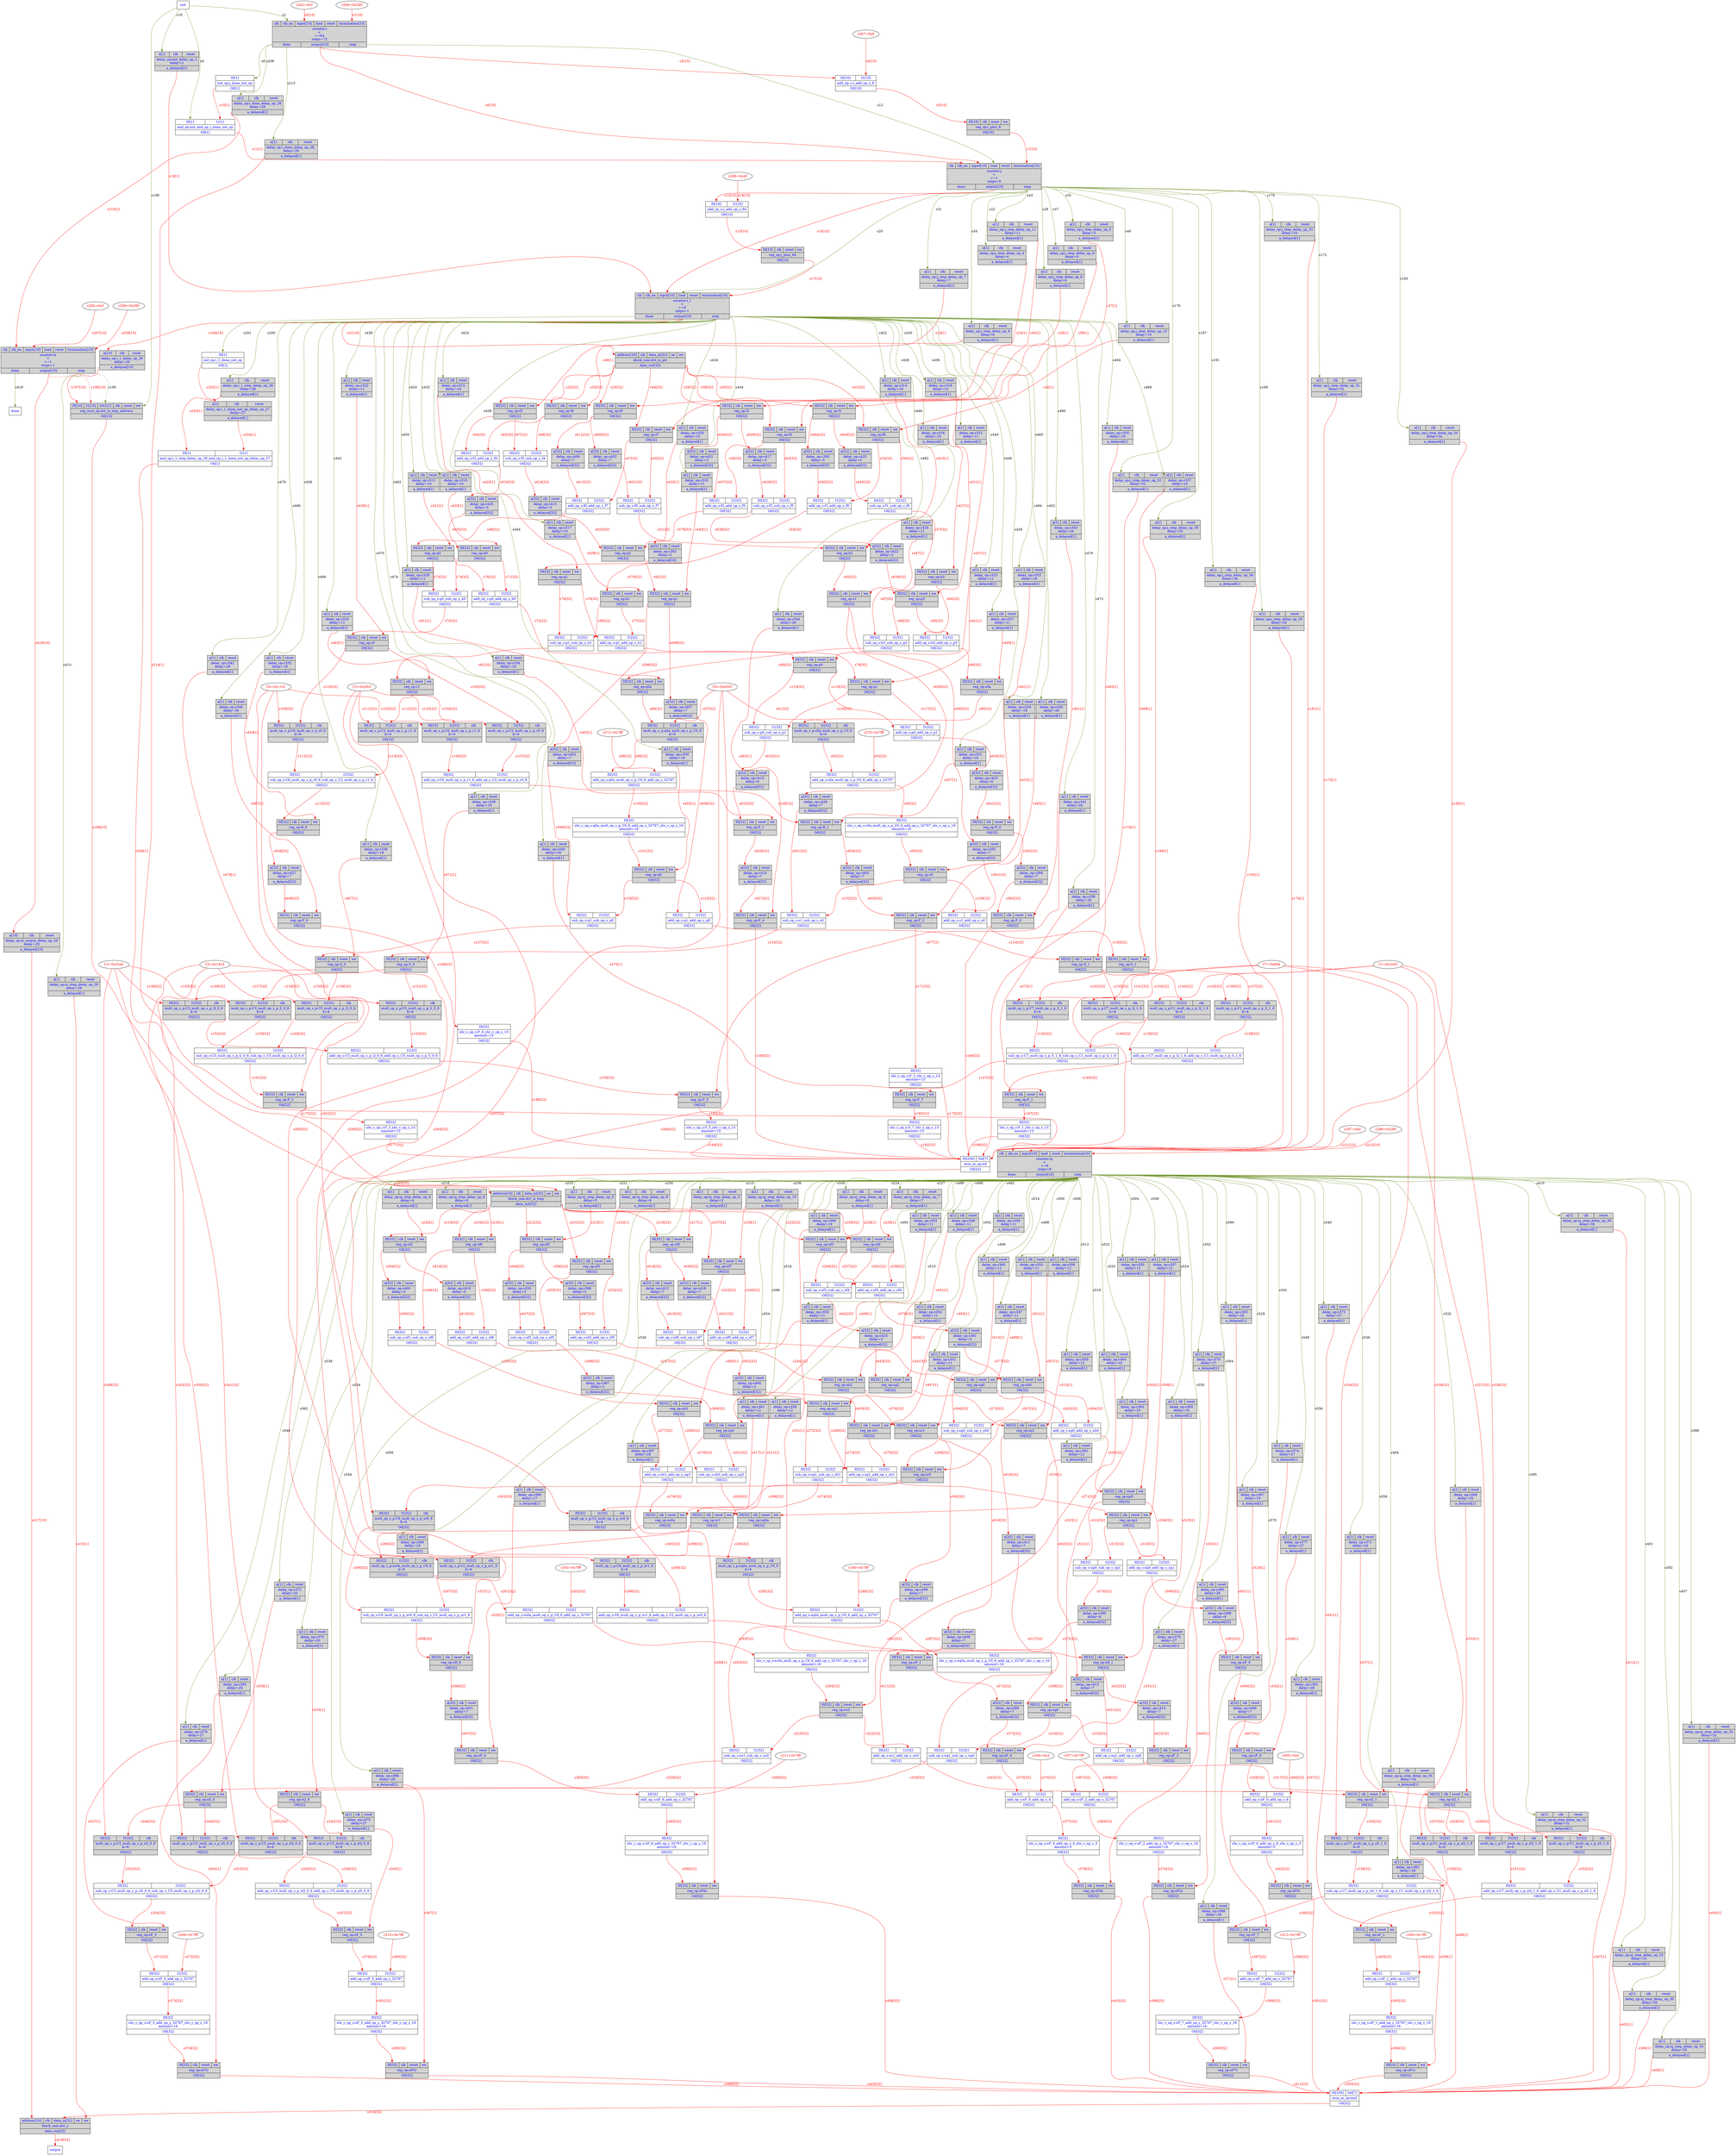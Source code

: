 digraph fdct {
	// Components (Nodes)
	"done" [shape=msquare fontcolor=blue label="done"];
	"C3_mult_op_s_p_xQ_0_6_add_op_s_C5_mult_op_s_p_xS_0_6" [shape=record, fontcolor=blue, label="{{<I0>I0[32]|<I1>I1[32]}|add_op_s:C3_mult_op_s_p_xQ_0_6_add_op_s_C5_mult_op_s_p_xS_0_6|{<O0>O0[32]}}"];
	"P_0" [shape=record, fontcolor=blue, style="filled", fillcolor="lightgray", label="{{<I0>I0[32]|<clk>clk|<reset>reset|<we>we}|reg_op:P_0|{<O0>O0[32]}}"];
	"c322" [shape=record, fontcolor=blue, style="filled", fillcolor="lightgray", label="{{<a>a[1]|<clk>clk|<reset>reset}|delay_op:c322\ndelay=11|{<a_delayed>a_delayed[1]}}"];
	"dct_io_tmp_address" [shape=record, fontcolor=blue, style="filled", fillcolor="lightgray", label="{{<I0>I0[10]|<I1>I1[10]|<Sel1>Sel1[1]|<clk>clk|<reset>reset|<we>we}|reg_mux_op:dct_io_tmp_address|{<O0>O0[10]}}"];
	"c411" [shape=record, fontcolor=blue, style="filled", fillcolor="lightgray", label="{{<a>a[32]|<clk>clk|<reset>reset}|delay_op:c411\ndelay=7|{<a_delayed>a_delayed[32]}}"];
	"f0" [shape=record, fontcolor=blue, style="filled", fillcolor="lightgray", label="{{<I0>I0[32]|<clk>clk|<reset>reset|<we>we}|reg_op:f0|{<O0>O0[32]}}"];
	"c267" [fontcolor=red label="c267=0x8"];
	"f1_sub_op_s_f6" [shape=record, fontcolor=blue, label="{{<I0>I0[32]|<I1>I1[32]}|sub_op_s:f1_sub_op_s_f6|{<O0>O0[32]}}"];
	"c356" [shape=record, fontcolor=blue, style="filled", fillcolor="lightgray", label="{{<a>a[1]|<clk>clk|<reset>reset}|delay_op:c356\ndelay=12|{<a_delayed>a_delayed[1]}}"];
	"xs0a_mult_op_s_p_C0_6_add_op_s_32767_shr_c_op_s_16" [shape=record, fontcolor=blue, label="{{<I0>I0[32]}|shr_c_op_s:xs0a_mult_op_s_p_C0_6_add_op_s_32767_shr_c_op_s_16\namount=16|{<O0>O0[32]}}"];
	"dct_io_ptr" [shape=record, fontcolor=blue, style="filled", fillcolor="lightgray", label="{{<address>address[10]|<clk>clk|<data_in>data_in[32]|<oe>oe|<we>we}|block_ram:dct_io_ptr|{<data_out>data_out[32]}}"];
	"C3" [fontcolor=red label="C3=0x25a0"];
	"c390" [shape=record, fontcolor=blue, style="filled", fillcolor="lightgray", label="{{<a>a[32]|<clk>clk|<reset>reset}|delay_op:c390\ndelay=6|{<a_delayed>a_delayed[32]}}"];
	"xh2" [shape=record, fontcolor=blue, style="filled", fillcolor="lightgray", label="{{<I0>I0[32]|<clk>clk|<reset>reset|<we>we}|reg_op:xh2|{<O0>O0[32]}}"];
	"C7_mult_op_s_p_S_1_6_sub_op_s_C1_mult_op_s_p_Q_1_6" [shape=record, fontcolor=blue, label="{{<I0>I0[32]|<I1>I1[32]}|sub_op_s:C7_mult_op_s_p_S_1_6_sub_op_s_C1_mult_op_s_p_Q_1_6|{<O0>O0[32]}}"];
	"xF_4_add_op_s_4_shr_c_op_s_3" [shape=record, fontcolor=blue, label="{{<I0>I0[32]}|shr_c_op_s:xF_4_add_op_s_4_shr_c_op_s_3\namount=3|{<O0>O0[32]}}"];
	"c335" [shape=record, fontcolor=blue, style="filled", fillcolor="lightgray", label="{{<a>a[1]|<clk>clk|<reset>reset}|delay_op:c335\ndelay=19|{<a_delayed>a_delayed[1]}}"];
	"xQ_0" [shape=record, fontcolor=blue, style="filled", fillcolor="lightgray", label="{{<I0>I0[32]|<clk>clk|<reset>reset|<we>we}|reg_op:xQ_0|{<O0>O0[32]}}"];
	"c424" [shape=record, fontcolor=blue, style="filled", fillcolor="lightgray", label="{{<a>a[32]|<clk>clk|<reset>reset}|delay_op:c424\ndelay=3|{<a_delayed>a_delayed[32]}}"];
	"xj_step_delay_op_9" [shape=record, fontcolor=blue, style="filled", fillcolor="lightgray", label="{{<a>a[1]|<clk>clk|<reset>reset}|delay_op:xj_step_delay_op_9\ndelay=9|{<a_delayed>a_delayed[1]}}"];
	"C1" [fontcolor=red label="C1=0x2c62"];
	"xF_2" [shape=record, fontcolor=blue, style="filled", fillcolor="lightgray", label="{{<I0>I0[32]|<clk>clk|<reset>reset|<we>we}|reg_op:xF_2|{<O0>O0[32]}}"];
	"c369" [shape=record, fontcolor=blue, style="filled", fillcolor="lightgray", label="{{<a>a[1]|<clk>clk|<reset>reset}|delay_op:c369\ndelay=20|{<a_delayed>a_delayed[1]}}"];
	"s0a_mult_op_s_p_C0_6_add_op_s_32767_shr_c_op_s_16" [shape=record, fontcolor=blue, label="{{<I0>I0[32]}|shr_c_op_s:s0a_mult_op_s_p_C0_6_add_op_s_32767_shr_c_op_s_16\namount=16|{<O0>O0[32]}}"];
	"C7_mult_op_s_p_xQ_1_6" [shape=record, fontcolor=blue, style="filled", fillcolor="lightgray", label="{{<I0>I0[32]|<I1>I1[32]|<clk>clk}|mult_op_s_p:C7_mult_op_s_p_xQ_1_6\nk=6|{<O0>O0[32]}}"];
	"R_1" [shape=record, fontcolor=blue, style="filled", fillcolor="lightgray", label="{{<I0>I0[32]|<clk>clk|<reset>reset|<we>we}|reg_op:R_1|{<O0>O0[32]}}"];
	"c403" [shape=record, fontcolor=blue, style="filled", fillcolor="lightgray", label="{{<a>a[32]|<clk>clk|<reset>reset}|delay_op:c403\ndelay=7|{<a_delayed>a_delayed[32]}}"];
	"q0a" [shape=record, fontcolor=blue, style="filled", fillcolor="lightgray", label="{{<I0>I0[32]|<clk>clk|<reset>reset|<we>we}|reg_op:q0a|{<O0>O0[32]}}"];
	"c314" [shape=record, fontcolor=blue, style="filled", fillcolor="lightgray", label="{{<a>a[1]|<clk>clk|<reset>reset}|delay_op:c314\ndelay=10|{<a_delayed>a_delayed[1]}}"];
	"j_step_delay_op_33" [shape=record, fontcolor=blue, style="filled", fillcolor="lightgray", label="{{<a>a[1]|<clk>clk|<reset>reset}|delay_op:j_step_delay_op_33\ndelay=33|{<a_delayed>a_delayed[1]}}"];
	"c348" [shape=record, fontcolor=blue, style="filled", fillcolor="lightgray", label="{{<a>a[1]|<clk>clk|<reset>reset}|delay_op:c348\ndelay=11|{<a_delayed>a_delayed[1]}}"];
	"xj_step_delay_op_36" [shape=record, fontcolor=blue, style="filled", fillcolor="lightgray", label="{{<a>a[1]|<clk>clk|<reset>reset}|delay_op:xj_step_delay_op_36\ndelay=36|{<a_delayed>a_delayed[1]}}"];
	"j_step_delay_op_7" [shape=record, fontcolor=blue, style="filled", fillcolor="lightgray", label="{{<a>a[1]|<clk>clk|<reset>reset}|delay_op:j_step_delay_op_7\ndelay=7|{<a_delayed>a_delayed[1]}}"];
	"C6" [fontcolor=red label="C6=0x1151"];
	"q0" [shape=record, fontcolor=blue, style="filled", fillcolor="lightgray", label="{{<I0>I0[32]|<clk>clk|<reset>reset|<we>we}|reg_op:q0|{<O0>O0[32]}}"];
	"xg1_sub_op_s_xh1" [shape=record, fontcolor=blue, label="{{<I0>I0[32]|<I1>I1[32]}|sub_op_s:xg1_sub_op_s_xh1|{<O0>O0[32]}}"];
	"g2" [shape=record, fontcolor=blue, style="filled", fillcolor="lightgray", label="{{<I0>I0[32]|<clk>clk|<reset>reset|<we>we}|reg_op:g2|{<O0>O0[32]}}"];
	"xF_0_add_op_s_6_shr_c_op_s_3" [shape=record, fontcolor=blue, label="{{<I0>I0[32]}|shr_c_op_s:xF_0_add_op_s_6_shr_c_op_s_3\namount=3|{<O0>O0[32]}}"];
	"q1_sub_op_s_q0" [shape=record, fontcolor=blue, label="{{<I0>I0[32]|<I1>I1[32]}|sub_op_s:q1_sub_op_s_q0|{<O0>O0[32]}}"];
	"c382" [shape=record, fontcolor=blue, style="filled", fillcolor="lightgray", label="{{<a>a[1]|<clk>clk|<reset>reset}|delay_op:c382\ndelay=28|{<a_delayed>a_delayed[1]}}"];
	"i_done_delay_op_28" [shape=record, fontcolor=blue, style="filled", fillcolor="lightgray", label="{{<a>a[1]|<clk>clk|<reset>reset}|delay_op:i_done_delay_op_28\ndelay=28|{<a_delayed>a_delayed[1]}}"];
	"c327" [shape=record, fontcolor=blue, style="filled", fillcolor="lightgray", label="{{<a>a[1]|<clk>clk|<reset>reset}|delay_op:c327\ndelay=11|{<a_delayed>a_delayed[1]}}"];
	"h2" [shape=record, fontcolor=blue, style="filled", fillcolor="lightgray", label="{{<I0>I0[32]|<clk>clk|<reset>reset|<we>we}|reg_op:h2|{<O0>O0[32]}}"];
	"g0_add_op_s_h0" [shape=record, fontcolor=blue, label="{{<I0>I0[32]|<I1>I1[32]}|add_op_s:g0_add_op_s_h0|{<O0>O0[32]}}"];
	"c272" [fontcolor=red label="c272=0x7fff"];
	"c416" [shape=record, fontcolor=blue, style="filled", fillcolor="lightgray", label="{{<a>a[32]|<clk>clk|<reset>reset}|delay_op:c416\ndelay=7|{<a_delayed>a_delayed[32]}}"];
	"r1" [shape=record, fontcolor=blue, style="filled", fillcolor="lightgray", label="{{<I0>I0[32]|<clk>clk|<reset>reset|<we>we}|reg_op:r1|{<O0>O0[32]}}"];
	"p1" [shape=record, fontcolor=blue, style="filled", fillcolor="lightgray", label="{{<I0>I0[32]|<clk>clk|<reset>reset|<we>we}|reg_op:p1|{<O0>O0[32]}}"];
	"C2_mult_op_s_p_xr1_6" [shape=record, fontcolor=blue, style="filled", fillcolor="lightgray", label="{{<I0>I0[32]|<I1>I1[32]|<clk>clk}|mult_op_s_p:C2_mult_op_s_p_xr1_6\nk=6|{<O0>O0[32]}}"];
	"c361" [shape=record, fontcolor=blue, style="filled", fillcolor="lightgray", label="{{<a>a[1]|<clk>clk|<reset>reset}|delay_op:c361\ndelay=12|{<a_delayed>a_delayed[1]}}"];
	"xh0" [shape=record, fontcolor=blue, style="filled", fillcolor="lightgray", label="{{<I0>I0[32]|<clk>clk|<reset>reset|<we>we}|reg_op:xh0|{<O0>O0[32]}}"];
	"c395" [shape=record, fontcolor=blue, style="filled", fillcolor="lightgray", label="{{<a>a[32]|<clk>clk|<reset>reset}|delay_op:c395\ndelay=5|{<a_delayed>a_delayed[32]}}"];
	"C5_mult_op_s_p_Q_0_6" [shape=record, fontcolor=blue, style="filled", fillcolor="lightgray", label="{{<I0>I0[32]|<I1>I1[32]|<clk>clk}|mult_op_s_p:C5_mult_op_s_p_Q_0_6\nk=6|{<O0>O0[32]}}"];
	"c306" [fontcolor=red label="c306=0x7fff"];
	"xf1_sub_op_s_xf6" [shape=record, fontcolor=blue, label="{{<I0>I0[32]|<I1>I1[32]}|sub_op_s:xf1_sub_op_s_xf6|{<O0>O0[32]}}"];
	"xs1" [shape=record, fontcolor=blue, style="filled", fillcolor="lightgray", label="{{<I0>I0[32]|<clk>clk|<reset>reset|<we>we}|reg_op:xs1|{<O0>O0[32]}}"];
	"c285" [fontcolor=red label="c285=0x0"];
	"xF_7_add_op_s_32767" [shape=record, fontcolor=blue, label="{{<I0>I0[32]|<I1>I1[32]}|add_op_s:xF_7_add_op_s_32767|{<O0>O0[32]}}"];
	"i_add_op_s_8" [shape=record, fontcolor=blue, label="{{<I0>I0[10]|<I1>I1[10]}|add_op_s:i_add_op_s_8|{<O0>O0[10]}}"];
	"c340" [shape=record, fontcolor=blue, style="filled", fillcolor="lightgray", label="{{<a>a[1]|<clk>clk|<reset>reset}|delay_op:c340\ndelay=26|{<a_delayed>a_delayed[1]}}"];
	"xp1" [shape=record, fontcolor=blue, style="filled", fillcolor="lightgray", label="{{<I0>I0[32]|<clk>clk|<reset>reset|<we>we}|reg_op:xp1|{<O0>O0[32]}}"];
	"c319" [shape=record, fontcolor=blue, style="filled", fillcolor="lightgray", label="{{<a>a[1]|<clk>clk|<reset>reset}|delay_op:c319\ndelay=10|{<a_delayed>a_delayed[1]}}"];
	"F_7_shr_c_op_s_13" [shape=record, fontcolor=blue, label="{{<I0>I0[32]}|shr_c_op_s:F_7_shr_c_op_s_13\namount=13|{<O0>O0[32]}}"];
	"C2_mult_op_s_p_r0_6" [shape=record, fontcolor=blue, style="filled", fillcolor="lightgray", label="{{<I0>I0[32]|<I1>I1[32]|<clk>clk}|mult_op_s_p:C2_mult_op_s_p_r0_6\nk=6|{<O0>O0[32]}}"];
	"c374" [shape=record, fontcolor=blue, style="filled", fillcolor="lightgray", label="{{<a>a[1]|<clk>clk|<reset>reset}|delay_op:c374\ndelay=27|{<a_delayed>a_delayed[1]}}"];
	"C7_mult_op_s_p_xS_1_6_sub_op_s_C1_mult_op_s_p_xQ_1_6" [shape=record, fontcolor=blue, label="{{<I0>I0[32]|<I1>I1[32]}|sub_op_s:C7_mult_op_s_p_xS_1_6_sub_op_s_C1_mult_op_s_p_xQ_1_6|{<O0>O0[32]}}"];
	"c353" [shape=record, fontcolor=blue, style="filled", fillcolor="lightgray", label="{{<a>a[1]|<clk>clk|<reset>reset}|delay_op:c353\ndelay=11|{<a_delayed>a_delayed[1]}}"];
	"f0_add_op_s_f7" [shape=record, fontcolor=blue, label="{{<I0>I0[32]|<I1>I1[32]}|add_op_s:f0_add_op_s_f7|{<O0>O0[32]}}"];
	"xq0a_mult_op_s_p_C0_6_add_op_s_32767_shr_c_op_s_16" [shape=record, fontcolor=blue, label="{{<I0>I0[32]}|shr_c_op_s:xq0a_mult_op_s_p_C0_6_add_op_s_32767_shr_c_op_s_16\namount=16|{<O0>O0[32]}}"];
	"f3" [shape=record, fontcolor=blue, style="filled", fillcolor="lightgray", label="{{<I0>I0[32]|<clk>clk|<reset>reset|<we>we}|reg_op:f3|{<O0>O0[32]}}"];
	"c408" [shape=record, fontcolor=blue, style="filled", fillcolor="lightgray", label="{{<a>a[32]|<clk>clk|<reset>reset}|delay_op:c408\ndelay=7|{<a_delayed>a_delayed[32]}}"];
	"xF_3_add_op_s_32767" [shape=record, fontcolor=blue, label="{{<I0>I0[32]|<I1>I1[32]}|add_op_s:xF_3_add_op_s_32767|{<O0>O0[32]}}"];
	"s1" [shape=record, fontcolor=blue, style="filled", fillcolor="lightgray", label="{{<I0>I0[32]|<clk>clk|<reset>reset|<we>we}|reg_op:s1|{<O0>O0[32]}}"];
	"c332" [shape=record, fontcolor=blue, style="filled", fillcolor="lightgray", label="{{<a>a[1]|<clk>clk|<reset>reset}|delay_op:c332\ndelay=18|{<a_delayed>a_delayed[1]}}"];
	"xR_0" [shape=record, fontcolor=blue, style="filled", fillcolor="lightgray", label="{{<I0>I0[32]|<clk>clk|<reset>reset|<we>we}|reg_op:xR_0|{<O0>O0[32]}}"];
	"C1" [fontcolor=red label="C1=0x2c62"];
	"xf0" [shape=record, fontcolor=blue, style="filled", fillcolor="lightgray", label="{{<I0>I0[32]|<clk>clk|<reset>reset|<we>we}|reg_op:xf0|{<O0>O0[32]}}"];
	"c387" [shape=record, fontcolor=blue, style="filled", fillcolor="lightgray", label="{{<a>a[1]|<clk>clk|<reset>reset}|delay_op:c387\ndelay=28|{<a_delayed>a_delayed[1]}}"];
	"C7_mult_op_s_p_Q_1_6_add_op_s_C1_mult_op_s_p_S_1_6" [shape=record, fontcolor=blue, label="{{<I0>I0[32]|<I1>I1[32]}|add_op_s:C7_mult_op_s_p_Q_1_6_add_op_s_C1_mult_op_s_p_S_1_6|{<O0>O0[32]}}"];
	"c366" [shape=record, fontcolor=blue, style="filled", fillcolor="lightgray", label="{{<a>a[1]|<clk>clk|<reset>reset}|delay_op:c366\ndelay=19|{<a_delayed>a_delayed[1]}}"];
	"C7" [fontcolor=red label="C7=0x8d4"];
	"h3_sub_op_s_g3" [shape=record, fontcolor=blue, label="{{<I0>I0[32]|<I1>I1[32]}|sub_op_s:h3_sub_op_s_g3|{<O0>O0[32]}}"];
	"c421" [shape=record, fontcolor=blue, style="filled", fillcolor="lightgray", label="{{<a>a[32]|<clk>clk|<reset>reset}|delay_op:c421\ndelay=3|{<a_delayed>a_delayed[32]}}"];
	"xg2" [shape=record, fontcolor=blue, style="filled", fillcolor="lightgray", label="{{<I0>I0[32]|<clk>clk|<reset>reset|<we>we}|reg_op:xg2|{<O0>O0[32]}}"];
	"xj_step_delay_op_6" [shape=record, fontcolor=blue, style="filled", fillcolor="lightgray", label="{{<a>a[1]|<clk>clk|<reset>reset}|delay_op:xj_step_delay_op_6\ndelay=6|{<a_delayed>a_delayed[1]}}"];
	"xj_step_delay_op_33" [shape=record, fontcolor=blue, style="filled", fillcolor="lightgray", label="{{<a>a[1]|<clk>clk|<reset>reset}|delay_op:xj_step_delay_op_33\ndelay=33|{<a_delayed>a_delayed[1]}}"];
	"j_step_delay_op_31" [shape=record, fontcolor=blue, style="filled", fillcolor="lightgray", label="{{<a>a[1]|<clk>clk|<reset>reset}|delay_op:j_step_delay_op_31\ndelay=31|{<a_delayed>a_delayed[1]}}"];
	"c400" [shape=record, fontcolor=blue, style="filled", fillcolor="lightgray", label="{{<a>a[32]|<clk>clk|<reset>reset}|delay_op:c400\ndelay=5|{<a_delayed>a_delayed[32]}}"];
	"F_2" [shape=record, fontcolor=blue, style="filled", fillcolor="lightgray", label="{{<I0>I0[32]|<clk>clk|<reset>reset|<we>we}|reg_op:F_2|{<O0>O0[32]}}"];
	"c311" [fontcolor=red label="c311=0x7fff"];
	"xq1_sub_op_s_xq0" [shape=record, fontcolor=blue, label="{{<I0>I0[32]|<I1>I1[32]}|sub_op_s:xq1_sub_op_s_xq0|{<O0>O0[32]}}"];
	"S_1" [shape=record, fontcolor=blue, style="filled", fillcolor="lightgray", label="{{<I0>I0[32]|<clk>clk|<reset>reset|<we>we}|reg_op:S_1|{<O0>O0[32]}}"];
	"p0_add_op_s_p1" [shape=record, fontcolor=blue, label="{{<I0>I0[32]|<I1>I1[32]}|add_op_s:p0_add_op_s_p1|{<O0>O0[32]}}"];
	"c290" [fontcolor=red label="c290=0x7fff"];
	"xf5" [shape=record, fontcolor=blue, style="filled", fillcolor="lightgray", label="{{<I0>I0[32]|<clk>clk|<reset>reset|<we>we}|reg_op:xf5|{<O0>O0[32]}}"];
	"xg0_add_op_s_xh0" [shape=record, fontcolor=blue, label="{{<I0>I0[32]|<I1>I1[32]}|add_op_s:xg0_add_op_s_xh0|{<O0>O0[32]}}"];
	"c345" [shape=record, fontcolor=blue, style="filled", fillcolor="lightgray", label="{{<a>a[1]|<clk>clk|<reset>reset}|delay_op:c345\ndelay=26|{<a_delayed>a_delayed[1]}}"];
	"j_step_delay_op_4" [shape=record, fontcolor=blue, style="filled", fillcolor="lightgray", label="{{<a>a[1]|<clk>clk|<reset>reset}|delay_op:j_step_delay_op_4\ndelay=4|{<a_delayed>a_delayed[1]}}"];
	"xs0a" [shape=record, fontcolor=blue, style="filled", fillcolor="lightgray", label="{{<I0>I0[32]|<clk>clk|<reset>reset|<we>we}|reg_op:xs0a|{<O0>O0[32]}}"];
	"i_1_done_not_op" [shape=record, fontcolor=blue, label="{{<I0>I0[1]}|not_op:i_1_done_not_op|{<O0>O0[1]}}"];
	"c413" [shape=record, fontcolor=blue, style="filled", fillcolor="lightgray", label="{{<a>a[32]|<clk>clk|<reset>reset}|delay_op:c413\ndelay=7|{<a_delayed>a_delayed[32]}}"];
	"c324" [shape=record, fontcolor=blue, style="filled", fillcolor="lightgray", label="{{<a>a[1]|<clk>clk|<reset>reset}|delay_op:c324\ndelay=11|{<a_delayed>a_delayed[1]}}"];
	"i_plus_8" [shape=record, fontcolor=blue, style="filled", fillcolor="lightgray", label="{{<I0>I0[10]|<clk>clk|<reset>reset|<we>we}|reg_op:i_plus_8|{<O0>O0[10]}}"];
	"C5_mult_op_s_p_xQ_0_6" [shape=record, fontcolor=blue, style="filled", fillcolor="lightgray", label="{{<I0>I0[32]|<I1>I1[32]|<clk>clk}|mult_op_s_p:C5_mult_op_s_p_xQ_0_6\nk=6|{<O0>O0[32]}}"];
	"c379" [shape=record, fontcolor=blue, style="filled", fillcolor="lightgray", label="{{<a>a[1]|<clk>clk|<reset>reset}|delay_op:c379\ndelay=27|{<a_delayed>a_delayed[1]}}"];
	"init" [shape=msquare fontcolor=blue label="init"];
	"c392" [shape=record, fontcolor=blue, style="filled", fillcolor="lightgray", label="{{<a>a[32]|<clk>clk|<reset>reset}|delay_op:c392\ndelay=2|{<a_delayed>a_delayed[32]}}"];
	"C5_mult_op_s_p_S_0_6" [shape=record, fontcolor=blue, style="filled", fillcolor="lightgray", label="{{<I0>I0[32]|<I1>I1[32]|<clk>clk}|mult_op_s_p:C5_mult_op_s_p_S_0_6\nk=6|{<O0>O0[32]}}"];
	"xF_5_add_op_s_32767_shr_c_op_s_16" [shape=record, fontcolor=blue, label="{{<I0>I0[32]}|shr_c_op_s:xF_5_add_op_s_32767_shr_c_op_s_16\namount=16|{<O0>O0[32]}}"];
	"xh1" [shape=record, fontcolor=blue, style="filled", fillcolor="lightgray", label="{{<I0>I0[32]|<clk>clk|<reset>reset|<we>we}|reg_op:xh1|{<O0>O0[32]}}"];
	"xP_0" [shape=record, fontcolor=blue, style="filled", fillcolor="lightgray", label="{{<I0>I0[32]|<clk>clk|<reset>reset|<we>we}|reg_op:xP_0|{<O0>O0[32]}}"];
	"xf0_add_op_s_xf7" [shape=record, fontcolor=blue, label="{{<I0>I0[32]|<I1>I1[32]}|add_op_s:xf0_add_op_s_xf7|{<O0>O0[32]}}"];
	"c337" [shape=record, fontcolor=blue, style="filled", fillcolor="lightgray", label="{{<a>a[1]|<clk>clk|<reset>reset}|delay_op:c337\ndelay=19|{<a_delayed>a_delayed[1]}}"];
	"C0" [fontcolor=red label="C0=0xb505"];
	"c358" [shape=record, fontcolor=blue, style="filled", fillcolor="lightgray", label="{{<a>a[1]|<clk>clk|<reset>reset}|delay_op:c358\ndelay=12|{<a_delayed>a_delayed[1]}}"];
	"f2_sub_op_s_f5" [shape=record, fontcolor=blue, label="{{<I0>I0[32]|<I1>I1[32]}|sub_op_s:f2_sub_op_s_f5|{<O0>O0[32]}}"];
	"C2_mult_op_s_p_xr0_6" [shape=record, fontcolor=blue, style="filled", fillcolor="lightgray", label="{{<I0>I0[32]|<I1>I1[32]|<clk>clk}|mult_op_s_p:C2_mult_op_s_p_xr0_6\nk=6|{<O0>O0[32]}}"];
	"C3" [fontcolor=red label="C3=0x25a0"];
	"xr0" [shape=record, fontcolor=blue, style="filled", fillcolor="lightgray", label="{{<I0>I0[32]|<clk>clk|<reset>reset|<we>we}|reg_op:xr0|{<O0>O0[32]}}"];
	"c316" [shape=record, fontcolor=blue, style="filled", fillcolor="lightgray", label="{{<a>a[1]|<clk>clk|<reset>reset}|delay_op:c316\ndelay=10|{<a_delayed>a_delayed[1]}}"];
	"j_step_delay_op_34" [shape=record, fontcolor=blue, style="filled", fillcolor="lightgray", label="{{<a>a[1]|<clk>clk|<reset>reset}|delay_op:j_step_delay_op_34\ndelay=34|{<a_delayed>a_delayed[1]}}"];
	"c405" [shape=record, fontcolor=blue, style="filled", fillcolor="lightgray", label="{{<a>a[32]|<clk>clk|<reset>reset}|delay_op:c405\ndelay=7|{<a_delayed>a_delayed[32]}}"];
	"f6" [shape=record, fontcolor=blue, style="filled", fillcolor="lightgray", label="{{<I0>I0[32]|<clk>clk|<reset>reset|<we>we}|reg_op:f6|{<O0>O0[32]}}"];
	"xi_output_delay_op_29" [shape=record, fontcolor=blue, style="filled", fillcolor="lightgray", label="{{<a>a[10]|<clk>clk|<reset>reset}|delay_op:xi_output_delay_op_29\ndelay=29|{<a_delayed>a_delayed[10]}}"];
	"j_step_delay_op_9" [shape=record, fontcolor=blue, style="filled", fillcolor="lightgray", label="{{<a>a[1]|<clk>clk|<reset>reset}|delay_op:j_step_delay_op_9\ndelay=9|{<a_delayed>a_delayed[1]}}"];
	"c350" [shape=record, fontcolor=blue, style="filled", fillcolor="lightgray", label="{{<a>a[1]|<clk>clk|<reset>reset}|delay_op:c350\ndelay=11|{<a_delayed>a_delayed[1]}}"];
	"c426" [shape=record, fontcolor=blue, style="filled", fillcolor="lightgray", label="{{<a>a[32]|<clk>clk|<reset>reset}|delay_op:c426\ndelay=3|{<a_delayed>a_delayed[32]}}"];
	"xF_1" [shape=record, fontcolor=blue, style="filled", fillcolor="lightgray", label="{{<I0>I0[32]|<clk>clk|<reset>reset|<we>we}|reg_op:xF_1|{<O0>O0[32]}}"];
	"C5" [fontcolor=red label="C5=0x1924"];
	"q0a_mult_op_s_p_C0_6_add_op_s_32767" [shape=record, fontcolor=blue, label="{{<I0>I0[32]|<I1>I1[32]}|add_op_s:q0a_mult_op_s_p_C0_6_add_op_s_32767|{<O0>O0[32]}}"];
	"c371" [shape=record, fontcolor=blue, style="filled", fillcolor="lightgray", label="{{<a>a[1]|<clk>clk|<reset>reset}|delay_op:c371\ndelay=20|{<a_delayed>a_delayed[1]}}"];
	"C7_mult_op_s_p_xQ_1_6_add_op_s_C1_mult_op_s_p_xS_1_6" [shape=record, fontcolor=blue, label="{{<I0>I0[32]|<I1>I1[32]}|add_op_s:C7_mult_op_s_p_xQ_1_6_add_op_s_C1_mult_op_s_p_xS_1_6|{<O0>O0[32]}}"];
	"mf" [shape=record, fontcolor=blue, label="{{<I0>I0[256]|<Sel>Sel[7]}|mux_m_op:mf|{<O0>O0[32]}}"];
	"c329" [shape=record, fontcolor=blue, style="filled", fillcolor="lightgray", label="{{<a>a[1]|<clk>clk|<reset>reset}|delay_op:c329\ndelay=18|{<a_delayed>a_delayed[1]}}"];
	"h1" [shape=record, fontcolor=blue, style="filled", fillcolor="lightgray", label="{{<I0>I0[32]|<clk>clk|<reset>reset|<we>we}|reg_op:h1|{<O0>O0[32]}}"];
	"xF_1_add_op_s_32767_shr_c_op_s_16" [shape=record, fontcolor=blue, label="{{<I0>I0[32]}|shr_c_op_s:xF_1_add_op_s_32767_shr_c_op_s_16\namount=16|{<O0>O0[32]}}"];
	"C2" [fontcolor=red label="C2=0x29cf"];
	"xg3" [shape=record, fontcolor=blue, style="filled", fillcolor="lightgray", label="{{<I0>I0[32]|<clk>clk|<reset>reset|<we>we}|reg_op:xg3|{<O0>O0[32]}}"];
	"c418" [shape=record, fontcolor=blue, style="filled", fillcolor="lightgray", label="{{<a>a[32]|<clk>clk|<reset>reset}|delay_op:c418\ndelay=7|{<a_delayed>a_delayed[32]}}"];
	"xj_step_delay_op_3" [shape=record, fontcolor=blue, style="filled", fillcolor="lightgray", label="{{<a>a[1]|<clk>clk|<reset>reset}|delay_op:xj_step_delay_op_3\ndelay=3|{<a_delayed>a_delayed[1]}}"];
	"C6" [fontcolor=red label="C6=0x1151"];
	"xf2" [shape=record, fontcolor=blue, style="filled", fillcolor="lightgray", label="{{<I0>I0[32]|<clk>clk|<reset>reset|<we>we}|reg_op:xf2|{<O0>O0[32]}}"];
	"xh3_sub_op_s_xg3" [shape=record, fontcolor=blue, label="{{<I0>I0[32]|<I1>I1[32]}|sub_op_s:xh3_sub_op_s_xg3|{<O0>O0[32]}}"];
	"i_1" [shape=record, fontcolor=blue, style="filled", fillcolor="lightgray", label="{{<clk>clk|<clk_en>clk_en|<input>input[10]|<load>load|<reset>reset|<termination>termination[10]}|counter:i_1\n\<\n+=8\nsteps=1|{<done>done|<output>output[10]|<step>step}}"];
	"c384" [shape=record, fontcolor=blue, style="filled", fillcolor="lightgray", label="{{<a>a[1]|<clk>clk|<reset>reset}|delay_op:c384\ndelay=28|{<a_delayed>a_delayed[1]}}"];
	"s1_sub_op_s_s0" [shape=record, fontcolor=blue, label="{{<I0>I0[32]|<I1>I1[32]}|sub_op_s:s1_sub_op_s_s0|{<O0>O0[32]}}"];
	"init_and_op_i_done_not_op" [shape=record, fontcolor=blue, label="{{<I0>I0[1]|<I1>I1[1]}|and_op:init_and_op_i_done_not_op|{<O0>O0[1]}}"];
	"F_5" [shape=record, fontcolor=blue, style="filled", fillcolor="lightgray", label="{{<I0>I0[32]|<clk>clk|<reset>reset|<we>we}|reg_op:F_5|{<O0>O0[32]}}"];
	"c397" [shape=record, fontcolor=blue, style="filled", fillcolor="lightgray", label="{{<a>a[32]|<clk>clk|<reset>reset}|delay_op:c397\ndelay=2|{<a_delayed>a_delayed[32]}}"];
	"xj_step_delay_op_30" [shape=record, fontcolor=blue, style="filled", fillcolor="lightgray", label="{{<a>a[1]|<clk>clk|<reset>reset}|delay_op:xj_step_delay_op_30\ndelay=30|{<a_delayed>a_delayed[1]}}"];
	"xf7" [shape=record, fontcolor=blue, style="filled", fillcolor="lightgray", label="{{<I0>I0[32]|<clk>clk|<reset>reset|<we>we}|reg_op:xf7|{<O0>O0[32]}}"];
	"c342" [shape=record, fontcolor=blue, style="filled", fillcolor="lightgray", label="{{<a>a[1]|<clk>clk|<reset>reset}|delay_op:c342\ndelay=26|{<a_delayed>a_delayed[1]}}"];
	"xf2_sub_op_s_xf5" [shape=record, fontcolor=blue, label="{{<I0>I0[32]|<I1>I1[32]}|sub_op_s:xf2_sub_op_s_xf5|{<O0>O0[32]}}"];
	"xp0_add_op_s_xp1" [shape=record, fontcolor=blue, label="{{<I0>I0[32]|<I1>I1[32]}|add_op_s:xp0_add_op_s_xp1|{<O0>O0[32]}}"];
	"g1_add_op_s_h1" [shape=record, fontcolor=blue, label="{{<I0>I0[32]|<I1>I1[32]}|add_op_s:g1_add_op_s_h1|{<O0>O0[32]}}"];
	"c363" [shape=record, fontcolor=blue, style="filled", fillcolor="lightgray", label="{{<a>a[1]|<clk>clk|<reset>reset}|delay_op:c363\ndelay=19|{<a_delayed>a_delayed[1]}}"];
	"F_1_shr_c_op_s_13" [shape=record, fontcolor=blue, label="{{<I0>I0[32]}|shr_c_op_s:F_1_shr_c_op_s_13\namount=13|{<O0>O0[32]}}"];
	"xF6r" [shape=record, fontcolor=blue, style="filled", fillcolor="lightgray", label="{{<I0>I0[32]|<clk>clk|<reset>reset|<we>we}|reg_op:xF6r|{<O0>O0[32]}}"];
	"c308" [fontcolor=red label="c308=0x7fff"];
	"c355" [shape=record, fontcolor=blue, style="filled", fillcolor="lightgray", label="{{<a>a[1]|<clk>clk|<reset>reset}|delay_op:c355\ndelay=12|{<a_delayed>a_delayed[1]}}"];
	"f1_add_op_s_f6" [shape=record, fontcolor=blue, label="{{<I0>I0[32]|<I1>I1[32]}|add_op_s:f1_add_op_s_f6|{<O0>O0[32]}}"];
	"xs0a_mult_op_s_p_C0_6_add_op_s_32767" [shape=record, fontcolor=blue, label="{{<I0>I0[32]|<I1>I1[32]}|add_op_s:xs0a_mult_op_s_p_C0_6_add_op_s_32767|{<O0>O0[32]}}"];
	"c410" [shape=record, fontcolor=blue, style="filled", fillcolor="lightgray", label="{{<a>a[32]|<clk>clk|<reset>reset}|delay_op:c410\ndelay=5|{<a_delayed>a_delayed[32]}}"];
	"i_1_delay_op_26" [shape=record, fontcolor=blue, style="filled", fillcolor="lightgray", label="{{<a>a[10]|<clk>clk|<reset>reset}|delay_op:i_1_delay_op_26\ndelay=26|{<a_delayed>a_delayed[10]}}"];
	"c266" [fontcolor=red label="c266=0x280"];
	"f1" [shape=record, fontcolor=blue, style="filled", fillcolor="lightgray", label="{{<I0>I0[32]|<clk>clk|<reset>reset|<we>we}|reg_op:f1|{<O0>O0[32]}}"];
	"C5_mult_op_s_p_xS_0_6" [shape=record, fontcolor=blue, style="filled", fillcolor="lightgray", label="{{<I0>I0[32]|<I1>I1[32]|<clk>clk}|mult_op_s_p:C5_mult_op_s_p_xS_0_6\nk=6|{<O0>O0[32]}}"];
	"c321" [shape=record, fontcolor=blue, style="filled", fillcolor="lightgray", label="{{<a>a[1]|<clk>clk|<reset>reset}|delay_op:c321\ndelay=11|{<a_delayed>a_delayed[1]}}"];
	"P_1" [shape=record, fontcolor=blue, style="filled", fillcolor="lightgray", label="{{<I0>I0[32]|<clk>clk|<reset>reset|<we>we}|reg_op:P_1|{<O0>O0[32]}}"];
	"C6_mult_op_s_p_r0_6" [shape=record, fontcolor=blue, style="filled", fillcolor="lightgray", label="{{<I0>I0[32]|<I1>I1[32]|<clk>clk}|mult_op_s_p:C6_mult_op_s_p_r0_6\nk=6|{<O0>O0[32]}}"];
	"c287" [fontcolor=red label="c287=0x0"];
	"c376" [shape=record, fontcolor=blue, style="filled", fillcolor="lightgray", label="{{<a>a[1]|<clk>clk|<reset>reset}|delay_op:c376\ndelay=27|{<a_delayed>a_delayed[1]}}"];
	"C7" [fontcolor=red label="C7=0x8d4"];
	"s0a_mult_op_s_p_C0_6_add_op_s_32767" [shape=record, fontcolor=blue, label="{{<I0>I0[32]|<I1>I1[32]}|add_op_s:s0a_mult_op_s_p_C0_6_add_op_s_32767|{<O0>O0[32]}}"];
	"c368" [shape=record, fontcolor=blue, style="filled", fillcolor="lightgray", label="{{<a>a[1]|<clk>clk|<reset>reset}|delay_op:c368\ndelay=19|{<a_delayed>a_delayed[1]}}"];
	"c334" [shape=record, fontcolor=blue, style="filled", fillcolor="lightgray", label="{{<a>a[1]|<clk>clk|<reset>reset}|delay_op:c334\ndelay=18|{<a_delayed>a_delayed[1]}}"];
	"xj_step_delay_op_8" [shape=record, fontcolor=blue, style="filled", fillcolor="lightgray", label="{{<a>a[1]|<clk>clk|<reset>reset}|delay_op:xj_step_delay_op_8\ndelay=8|{<a_delayed>a_delayed[1]}}"];
	"c423" [shape=record, fontcolor=blue, style="filled", fillcolor="lightgray", label="{{<a>a[32]|<clk>clk|<reset>reset}|delay_op:c423\ndelay=6|{<a_delayed>a_delayed[32]}}"];
	"xg1" [shape=record, fontcolor=blue, style="filled", fillcolor="lightgray", label="{{<I0>I0[32]|<clk>clk|<reset>reset|<we>we}|reg_op:xg1|{<O0>O0[32]}}"];
	"c389" [shape=record, fontcolor=blue, style="filled", fillcolor="lightgray", label="{{<a>a[32]|<clk>clk|<reset>reset}|delay_op:c389\ndelay=7|{<a_delayed>a_delayed[32]}}"];
	"s0" [shape=record, fontcolor=blue, style="filled", fillcolor="lightgray", label="{{<I0>I0[32]|<clk>clk|<reset>reset|<we>we}|reg_op:s0|{<O0>O0[32]}}"];
	"xF_4_add_op_s_4" [shape=record, fontcolor=blue, label="{{<I0>I0[32]|<I1>I1[32]}|add_op_s:xF_4_add_op_s_4|{<O0>O0[32]}}"];
	"xQ_1" [shape=record, fontcolor=blue, style="filled", fillcolor="lightgray", label="{{<I0>I0[32]|<clk>clk|<reset>reset|<we>we}|reg_op:xQ_1|{<O0>O0[32]}}"];
	"i" [shape=record, fontcolor=blue, style="filled", fillcolor="lightgray", label="{{<clk>clk|<clk_en>clk_en|<input>input[10]|<load>load|<reset>reset|<termination>termination[10]}|counter:i\n\<\n+=64\nsteps=72|{<done>done|<output>output[10]|<step>step}}"];
	"C1" [fontcolor=red label="C1=0x2c62"];
	"C1_mult_op_s_p_Q_1_6" [shape=record, fontcolor=blue, style="filled", fillcolor="lightgray", label="{{<I0>I0[32]|<I1>I1[32]|<clk>clk}|mult_op_s_p:C1_mult_op_s_p_Q_1_6\nk=6|{<O0>O0[32]}}"];
	"c292" [fontcolor=red label="c292=0x7fff"];
	"xf4" [shape=record, fontcolor=blue, style="filled", fillcolor="lightgray", label="{{<I0>I0[32]|<clk>clk|<reset>reset|<we>we}|reg_op:xf4|{<O0>O0[32]}}"];
	"xg1_add_op_s_xh1" [shape=record, fontcolor=blue, label="{{<I0>I0[32]|<I1>I1[32]}|add_op_s:xg1_add_op_s_xh1|{<O0>O0[32]}}"];
	"c347" [shape=record, fontcolor=blue, style="filled", fillcolor="lightgray", label="{{<a>a[1]|<clk>clk|<reset>reset}|delay_op:c347\ndelay=11|{<a_delayed>a_delayed[1]}}"];
	"j_step_delay_op_6" [shape=record, fontcolor=blue, style="filled", fillcolor="lightgray", label="{{<a>a[1]|<clk>clk|<reset>reset}|delay_op:j_step_delay_op_6\ndelay=6|{<a_delayed>a_delayed[1]}}"];
	"xj_step_delay_op_35" [shape=record, fontcolor=blue, style="filled", fillcolor="lightgray", label="{{<a>a[1]|<clk>clk|<reset>reset}|delay_op:xj_step_delay_op_35\ndelay=35|{<a_delayed>a_delayed[1]}}"];
	"F_0" [shape=record, fontcolor=blue, style="filled", fillcolor="lightgray", label="{{<I0>I0[32]|<clk>clk|<reset>reset|<we>we}|reg_op:F_0|{<O0>O0[32]}}"];
	"c402" [shape=record, fontcolor=blue, style="filled", fillcolor="lightgray", label="{{<a>a[32]|<clk>clk|<reset>reset}|delay_op:c402\ndelay=7|{<a_delayed>a_delayed[32]}}"];
	"j_step_delay_op_32" [shape=record, fontcolor=blue, style="filled", fillcolor="lightgray", label="{{<a>a[1]|<clk>clk|<reset>reset}|delay_op:j_step_delay_op_32\ndelay=32|{<a_delayed>a_delayed[1]}}"];
	"c313" [shape=record, fontcolor=blue, style="filled", fillcolor="lightgray", label="{{<a>a[1]|<clk>clk|<reset>reset}|delay_op:c313\ndelay=10|{<a_delayed>a_delayed[1]}}"];
	"xF5r" [shape=record, fontcolor=blue, style="filled", fillcolor="lightgray", label="{{<I0>I0[32]|<clk>clk|<reset>reset|<we>we}|reg_op:xF5r|{<O0>O0[32]}}"];
	"xs1_sub_op_s_xs0" [shape=record, fontcolor=blue, label="{{<I0>I0[32]|<I1>I1[32]}|sub_op_s:xs1_sub_op_s_xs0|{<O0>O0[32]}}"];
	"xF0r" [shape=record, fontcolor=blue, style="filled", fillcolor="lightgray", label="{{<I0>I0[32]|<clk>clk|<reset>reset|<we>we}|reg_op:xF0r|{<O0>O0[32]}}"];
	"c360" [shape=record, fontcolor=blue, style="filled", fillcolor="lightgray", label="{{<a>a[1]|<clk>clk|<reset>reset}|delay_op:c360\ndelay=12|{<a_delayed>a_delayed[1]}}"];
	"C6_mult_op_s_p_xr0_6" [shape=record, fontcolor=blue, style="filled", fillcolor="lightgray", label="{{<I0>I0[32]|<I1>I1[32]|<clk>clk}|mult_op_s_p:C6_mult_op_s_p_xr0_6\nk=6|{<O0>O0[32]}}"];
	"f3_sub_op_s_f4" [shape=record, fontcolor=blue, label="{{<I0>I0[32]|<I1>I1[32]}|sub_op_s:f3_sub_op_s_f4|{<O0>O0[32]}}"];
	"xF_6" [shape=record, fontcolor=blue, style="filled", fillcolor="lightgray", label="{{<I0>I0[32]|<clk>clk|<reset>reset|<we>we}|reg_op:xF_6|{<O0>O0[32]}}"];
	"C0" [fontcolor=red label="C0=0xb505"];
	"i_1_step_delay_op_28_and_op_i_1_done_not_op_delay_op_27" [shape=record, fontcolor=blue, label="{{<I0>I0[1]|<I1>I1[1]}|and_op:i_1_step_delay_op_28_and_op_i_1_done_not_op_delay_op_27|{<O0>O0[1]}}"];
	"c415" [shape=record, fontcolor=blue, style="filled", fillcolor="lightgray", label="{{<a>a[32]|<clk>clk|<reset>reset}|delay_op:c415\ndelay=3|{<a_delayed>a_delayed[32]}}"];
	"xS_1" [shape=record, fontcolor=blue, style="filled", fillcolor="lightgray", label="{{<I0>I0[32]|<clk>clk|<reset>reset|<we>we}|reg_op:xS_1|{<O0>O0[32]}}"];
	"c326" [shape=record, fontcolor=blue, style="filled", fillcolor="lightgray", label="{{<a>a[1]|<clk>clk|<reset>reset}|delay_op:c326\ndelay=11|{<a_delayed>a_delayed[1]}}"];
	"xF_0_add_op_s_6" [shape=record, fontcolor=blue, label="{{<I0>I0[32]|<I1>I1[32]}|add_op_s:xF_0_add_op_s_6|{<O0>O0[32]}}"];
	"q1_add_op_s_q0" [shape=record, fontcolor=blue, label="{{<I0>I0[32]|<I1>I1[32]}|add_op_s:q1_add_op_s_q0|{<O0>O0[32]}}"];
	"g3" [shape=record, fontcolor=blue, style="filled", fillcolor="lightgray", label="{{<I0>I0[32]|<clk>clk|<reset>reset|<we>we}|reg_op:g3|{<O0>O0[32]}}"];
	"c381" [shape=record, fontcolor=blue, style="filled", fillcolor="lightgray", label="{{<a>a[1]|<clk>clk|<reset>reset}|delay_op:c381\ndelay=28|{<a_delayed>a_delayed[1]}}"];
	"j_step_delay_op_35" [shape=record, fontcolor=blue, style="filled", fillcolor="lightgray", label="{{<a>a[1]|<clk>clk|<reset>reset}|delay_op:j_step_delay_op_35\ndelay=35|{<a_delayed>a_delayed[1]}}"];
	"c318" [shape=record, fontcolor=blue, style="filled", fillcolor="lightgray", label="{{<a>a[1]|<clk>clk|<reset>reset}|delay_op:c318\ndelay=10|{<a_delayed>a_delayed[1]}}"];
	"Q_0" [shape=record, fontcolor=blue, style="filled", fillcolor="lightgray", label="{{<I0>I0[32]|<clk>clk|<reset>reset|<we>we}|reg_op:Q_0|{<O0>O0[32]}}"];
	"j_step_delay_op_11" [shape=record, fontcolor=blue, style="filled", fillcolor="lightgray", label="{{<a>a[1]|<clk>clk|<reset>reset}|delay_op:j_step_delay_op_11\ndelay=11|{<a_delayed>a_delayed[1]}}"];
	"f4" [shape=record, fontcolor=blue, style="filled", fillcolor="lightgray", label="{{<I0>I0[32]|<clk>clk|<reset>reset|<we>we}|reg_op:f4|{<O0>O0[32]}}"];
	"c407" [shape=record, fontcolor=blue, style="filled", fillcolor="lightgray", label="{{<a>a[32]|<clk>clk|<reset>reset}|delay_op:c407\ndelay=7|{<a_delayed>a_delayed[32]}}"];
	"xf1" [shape=record, fontcolor=blue, style="filled", fillcolor="lightgray", label="{{<I0>I0[32]|<clk>clk|<reset>reset|<we>we}|reg_op:xf1|{<O0>O0[32]}}"];
	"xq0a_mult_op_s_p_C0_6_add_op_s_32767" [shape=record, fontcolor=blue, label="{{<I0>I0[32]|<I1>I1[32]}|add_op_s:xq0a_mult_op_s_p_C0_6_add_op_s_32767|{<O0>O0[32]}}"];
	"c352" [shape=record, fontcolor=blue, style="filled", fillcolor="lightgray", label="{{<a>a[1]|<clk>clk|<reset>reset}|delay_op:c352\ndelay=11|{<a_delayed>a_delayed[1]}}"];
	"xF3r" [shape=record, fontcolor=blue, style="filled", fillcolor="lightgray", label="{{<I0>I0[32]|<clk>clk|<reset>reset|<we>we}|reg_op:xF3r|{<O0>O0[32]}}"];
	"c386" [shape=record, fontcolor=blue, style="filled", fillcolor="lightgray", label="{{<a>a[1]|<clk>clk|<reset>reset}|delay_op:c386\ndelay=28|{<a_delayed>a_delayed[1]}}"];
	"C1_mult_op_s_p_S_1_6" [shape=record, fontcolor=blue, style="filled", fillcolor="lightgray", label="{{<I0>I0[32]|<I1>I1[32]|<clk>clk}|mult_op_s_p:C1_mult_op_s_p_S_1_6\nk=6|{<O0>O0[32]}}"];
	"C7" [fontcolor=red label="C7=0x8d4"];
	"c394" [shape=record, fontcolor=blue, style="filled", fillcolor="lightgray", label="{{<a>a[32]|<clk>clk|<reset>reset}|delay_op:c394\ndelay=7|{<a_delayed>a_delayed[32]}}"];
	"dct_o" [shape=record, fontcolor=blue, style="filled", fillcolor="lightgray", label="{{<address>address[10]|<clk>clk|<data_in>data_in[32]|<oe>oe|<we>we}|block_ram:dct_o|{<data_out>data_out[32]}}"];
	"c305" [fontcolor=red label="c305=0x6"];
	"C3_mult_op_s_p_S_0_6" [shape=record, fontcolor=blue, style="filled", fillcolor="lightgray", label="{{<I0>I0[32]|<I1>I1[32]|<clk>clk}|mult_op_s_p:C3_mult_op_s_p_S_0_6\nk=6|{<O0>O0[32]}}"];
	"c339" [shape=record, fontcolor=blue, style="filled", fillcolor="lightgray", label="{{<a>a[1]|<clk>clk|<reset>reset}|delay_op:c339\ndelay=26|{<a_delayed>a_delayed[1]}}"];
	"xF_6_add_op_s_32767_shr_c_op_s_16" [shape=record, fontcolor=blue, label="{{<I0>I0[32]}|shr_c_op_s:xF_6_add_op_s_32767_shr_c_op_s_16\namount=16|{<O0>O0[32]}}"];
	"xi" [shape=record, fontcolor=blue, style="filled", fillcolor="lightgray", label="{{<clk>clk|<clk_en>clk_en|<input>input[10]|<load>load|<reset>reset|<termination>termination[10]}|counter:xi\n\<\n+=1\nsteps=1|{<done>done|<output>output[10]|<step>step}}"];
	"xq0a" [shape=record, fontcolor=blue, style="filled", fillcolor="lightgray", label="{{<I0>I0[32]|<clk>clk|<reset>reset|<we>we}|reg_op:xq0a|{<O0>O0[32]}}"];
	"C5" [fontcolor=red label="C5=0x1924"];
	"xf1_add_op_s_xf6" [shape=record, fontcolor=blue, label="{{<I0>I0[32]|<I1>I1[32]}|add_op_s:xf1_add_op_s_xf6|{<O0>O0[32]}}"];
	"c428" [shape=record, fontcolor=blue, style="filled", fillcolor="lightgray", label="{{<a>a[32]|<clk>clk|<reset>reset}|delay_op:c428\ndelay=7|{<a_delayed>a_delayed[32]}}"];
	"C1_mult_op_s_p_xQ_1_6" [shape=record, fontcolor=blue, style="filled", fillcolor="lightgray", label="{{<I0>I0[32]|<I1>I1[32]|<clk>clk}|mult_op_s_p:C1_mult_op_s_p_xQ_1_6\nk=6|{<O0>O0[32]}}"];
	"C6_mult_op_s_p_r1_6" [shape=record, fontcolor=blue, style="filled", fillcolor="lightgray", label="{{<I0>I0[32]|<I1>I1[32]|<clk>clk}|mult_op_s_p:C6_mult_op_s_p_r1_6\nk=6|{<O0>O0[32]}}"];
	"c373" [shape=record, fontcolor=blue, style="filled", fillcolor="lightgray", label="{{<a>a[1]|<clk>clk|<reset>reset}|delay_op:c373\ndelay=27|{<a_delayed>a_delayed[1]}}"];
	"F_3" [shape=record, fontcolor=blue, style="filled", fillcolor="lightgray", label="{{<I0>I0[32]|<clk>clk|<reset>reset|<we>we}|reg_op:F_3|{<O0>O0[32]}}"];
	"c399" [shape=record, fontcolor=blue, style="filled", fillcolor="lightgray", label="{{<a>a[32]|<clk>clk|<reset>reset}|delay_op:c399\ndelay=7|{<a_delayed>a_delayed[32]}}"];
	"xj_step_delay_op_32" [shape=record, fontcolor=blue, style="filled", fillcolor="lightgray", label="{{<a>a[1]|<clk>clk|<reset>reset}|delay_op:xj_step_delay_op_32\ndelay=32|{<a_delayed>a_delayed[1]}}"];
	"c344" [shape=record, fontcolor=blue, style="filled", fillcolor="lightgray", label="{{<a>a[1]|<clk>clk|<reset>reset}|delay_op:c344\ndelay=26|{<a_delayed>a_delayed[1]}}"];
	"init_delay_op_2" [shape=record, fontcolor=blue, style="filled", fillcolor="lightgray", label="{{<a>a[1]|<clk>clk|<reset>reset}|delay_op:init_delay_op_2\ndelay=2|{<a_delayed>a_delayed[1]}}"];
	"xf3_sub_op_s_xf4" [shape=record, fontcolor=blue, label="{{<I0>I0[32]|<I1>I1[32]}|sub_op_s:xf3_sub_op_s_xf4|{<O0>O0[32]}}"];
	"C0" [fontcolor=red label="C0=0xb505"];
	"xf6" [shape=record, fontcolor=blue, style="filled", fillcolor="lightgray", label="{{<I0>I0[32]|<clk>clk|<reset>reset|<we>we}|reg_op:xf6|{<O0>O0[32]}}"];
	"c378" [shape=record, fontcolor=blue, style="filled", fillcolor="lightgray", label="{{<a>a[1]|<clk>clk|<reset>reset}|delay_op:c378\ndelay=27|{<a_delayed>a_delayed[1]}}"];
	"C6_mult_op_s_p_r0_6_sub_op_s_C2_mult_op_s_p_r1_6" [shape=record, fontcolor=blue, label="{{<I0>I0[32]|<I1>I1[32]}|sub_op_s:C6_mult_op_s_p_r0_6_sub_op_s_C2_mult_op_s_p_r1_6|{<O0>O0[32]}}"];
	"C3_mult_op_s_p_xS_0_6" [shape=record, fontcolor=blue, style="filled", fillcolor="lightgray", label="{{<I0>I0[32]|<I1>I1[32]|<clk>clk}|mult_op_s_p:C3_mult_op_s_p_xS_0_6\nk=6|{<O0>O0[32]}}"];
	"output" [shape=msquare fontcolor=blue label="output"];
	"c323" [shape=record, fontcolor=blue, style="filled", fillcolor="lightgray", label="{{<a>a[1]|<clk>clk|<reset>reset}|delay_op:c323\ndelay=11|{<a_delayed>a_delayed[1]}}"];
	"j_plus_64" [shape=record, fontcolor=blue, style="filled", fillcolor="lightgray", label="{{<I0>I0[10]|<clk>clk|<reset>reset|<we>we}|reg_op:j_plus_64|{<O0>O0[10]}}"];
	"xF_2_add_op_s_32767_shr_c_op_s_16" [shape=record, fontcolor=blue, label="{{<I0>I0[32]}|shr_c_op_s:xF_2_add_op_s_32767_shr_c_op_s_16\namount=16|{<O0>O0[32]}}"];
	"xR_1" [shape=record, fontcolor=blue, style="filled", fillcolor="lightgray", label="{{<I0>I0[32]|<clk>clk|<reset>reset|<we>we}|reg_op:xR_1|{<O0>O0[32]}}"];
	"c331" [shape=record, fontcolor=blue, style="filled", fillcolor="lightgray", label="{{<a>a[1]|<clk>clk|<reset>reset}|delay_op:c331\ndelay=18|{<a_delayed>a_delayed[1]}}"];
	"xj_step_delay_op_5" [shape=record, fontcolor=blue, style="filled", fillcolor="lightgray", label="{{<a>a[1]|<clk>clk|<reset>reset}|delay_op:xj_step_delay_op_5\ndelay=5|{<a_delayed>a_delayed[1]}}"];
	"c420" [shape=record, fontcolor=blue, style="filled", fillcolor="lightgray", label="{{<a>a[32]|<clk>clk|<reset>reset}|delay_op:c420\ndelay=3|{<a_delayed>a_delayed[32]}}"];
	"xF_4" [shape=record, fontcolor=blue, style="filled", fillcolor="lightgray", label="{{<I0>I0[32]|<clk>clk|<reset>reset|<we>we}|reg_op:xF_4|{<O0>O0[32]}}"];
	"C2" [fontcolor=red label="C2=0x29cf"];
	"h3_add_op_s_g3" [shape=record, fontcolor=blue, label="{{<I0>I0[32]|<I1>I1[32]}|add_op_s:h3_add_op_s_g3|{<O0>O0[32]}}"];
	"c365" [shape=record, fontcolor=blue, style="filled", fillcolor="lightgray", label="{{<a>a[1]|<clk>clk|<reset>reset}|delay_op:c365\ndelay=19|{<a_delayed>a_delayed[1]}}"];
	"xq1_add_op_s_xq0" [shape=record, fontcolor=blue, label="{{<I0>I0[32]|<I1>I1[32]}|add_op_s:xq1_add_op_s_xq0|{<O0>O0[32]}}"];
	"xq0" [shape=record, fontcolor=blue, style="filled", fillcolor="lightgray", label="{{<I0>I0[32]|<clk>clk|<reset>reset|<we>we}|reg_op:xq0|{<O0>O0[32]}}"];
	"c310" [fontcolor=red label="c310=0x7fff"];
	"F_2_shr_c_op_s_13" [shape=record, fontcolor=blue, label="{{<I0>I0[32]}|shr_c_op_s:F_2_shr_c_op_s_13\namount=13|{<O0>O0[32]}}"];
	"q0a_mult_op_s_p_C0_6" [shape=record, fontcolor=blue, style="filled", fillcolor="lightgray", label="{{<I0>I0[32]|<I1>I1[32]|<clk>clk}|mult_op_s_p:q0a_mult_op_s_p_C0_6\nk=6|{<O0>O0[32]}}"];
	"C3" [fontcolor=red label="C3=0x25a0"];
	"xg0" [shape=record, fontcolor=blue, style="filled", fillcolor="lightgray", label="{{<I0>I0[32]|<clk>clk|<reset>reset|<we>we}|reg_op:xg0|{<O0>O0[32]}}"];
	"c425" [shape=record, fontcolor=blue, style="filled", fillcolor="lightgray", label="{{<a>a[32]|<clk>clk|<reset>reset}|delay_op:c425\ndelay=5|{<a_delayed>a_delayed[32]}}"];
	"xj_step_delay_op_10" [shape=record, fontcolor=blue, style="filled", fillcolor="lightgray", label="{{<a>a[1]|<clk>clk|<reset>reset}|delay_op:xj_step_delay_op_10\ndelay=10|{<a_delayed>a_delayed[1]}}"];
	"c336" [shape=record, fontcolor=blue, style="filled", fillcolor="lightgray", label="{{<a>a[1]|<clk>clk|<reset>reset}|delay_op:c336\ndelay=19|{<a_delayed>a_delayed[1]}}"];
	"xP_1" [shape=record, fontcolor=blue, style="filled", fillcolor="lightgray", label="{{<I0>I0[32]|<clk>clk|<reset>reset|<we>we}|reg_op:xP_1|{<O0>O0[32]}}"];
	"c404" [shape=record, fontcolor=blue, style="filled", fillcolor="lightgray", label="{{<a>a[32]|<clk>clk|<reset>reset}|delay_op:c404\ndelay=2|{<a_delayed>a_delayed[32]}}"];
	"f7" [shape=record, fontcolor=blue, style="filled", fillcolor="lightgray", label="{{<I0>I0[32]|<clk>clk|<reset>reset|<we>we}|reg_op:f7|{<O0>O0[32]}}"];
	"F_5_shr_c_op_s_13" [shape=record, fontcolor=blue, label="{{<I0>I0[32]}|shr_c_op_s:F_5_shr_c_op_s_13\namount=13|{<O0>O0[32]}}"];
	"c315" [shape=record, fontcolor=blue, style="filled", fillcolor="lightgray", label="{{<a>a[1]|<clk>clk|<reset>reset}|delay_op:c315\ndelay=10|{<a_delayed>a_delayed[1]}}"];
	"R_0" [shape=record, fontcolor=blue, style="filled", fillcolor="lightgray", label="{{<I0>I0[32]|<clk>clk|<reset>reset|<we>we}|reg_op:R_0|{<O0>O0[32]}}"];
	"C1_mult_op_s_p_xS_1_6" [shape=record, fontcolor=blue, style="filled", fillcolor="lightgray", label="{{<I0>I0[32]|<I1>I1[32]|<clk>clk}|mult_op_s_p:C1_mult_op_s_p_xS_1_6\nk=6|{<O0>O0[32]}}"];
	"c370" [shape=record, fontcolor=blue, style="filled", fillcolor="lightgray", label="{{<a>a[1]|<clk>clk|<reset>reset}|delay_op:c370\ndelay=20|{<a_delayed>a_delayed[1]}}"];
	"c357" [shape=record, fontcolor=blue, style="filled", fillcolor="lightgray", label="{{<a>a[1]|<clk>clk|<reset>reset}|delay_op:c357\ndelay=12|{<a_delayed>a_delayed[1]}}"];
	"c268" [fontcolor=red label="c268=0x40"];
	"f2_add_op_s_f5" [shape=record, fontcolor=blue, label="{{<I0>I0[32]|<I1>I1[32]}|add_op_s:f2_add_op_s_f5|{<O0>O0[32]}}"];
	"c412" [shape=record, fontcolor=blue, style="filled", fillcolor="lightgray", label="{{<a>a[32]|<clk>clk|<reset>reset}|delay_op:c412\ndelay=7|{<a_delayed>a_delayed[32]}}"];
	"xF2r" [shape=record, fontcolor=blue, style="filled", fillcolor="lightgray", label="{{<I0>I0[32]|<clk>clk|<reset>reset|<we>we}|reg_op:xF2r|{<O0>O0[32]}}"];
	"i_1_step_delay_op_28" [shape=record, fontcolor=blue, style="filled", fillcolor="lightgray", label="{{<a>a[1]|<clk>clk|<reset>reset}|delay_op:i_1_step_delay_op_28\ndelay=28|{<a_delayed>a_delayed[1]}}"];
	"s0a" [shape=record, fontcolor=blue, style="filled", fillcolor="lightgray", label="{{<I0>I0[32]|<clk>clk|<reset>reset|<we>we}|reg_op:s0a|{<O0>O0[32]}}"];
	"xF_5_add_op_s_32767" [shape=record, fontcolor=blue, label="{{<I0>I0[32]|<I1>I1[32]}|add_op_s:xF_5_add_op_s_32767|{<O0>O0[32]}}"];
	"C3_mult_op_s_p_Q_0_6" [shape=record, fontcolor=blue, style="filled", fillcolor="lightgray", label="{{<I0>I0[32]|<I1>I1[32]|<clk>clk}|mult_op_s_p:C3_mult_op_s_p_Q_0_6\nk=6|{<O0>O0[32]}}"];
	"c391" [shape=record, fontcolor=blue, style="filled", fillcolor="lightgray", label="{{<a>a[32]|<clk>clk|<reset>reset}|delay_op:c391\ndelay=3|{<a_delayed>a_delayed[32]}}"];
	"C5" [fontcolor=red label="C5=0x1924"];
	"C6_mult_op_s_p_xr1_6" [shape=record, fontcolor=blue, style="filled", fillcolor="lightgray", label="{{<I0>I0[32]|<I1>I1[32]|<clk>clk}|mult_op_s_p:C6_mult_op_s_p_xr1_6\nk=6|{<O0>O0[32]}}"];
	"xr1" [shape=record, fontcolor=blue, style="filled", fillcolor="lightgray", label="{{<I0>I0[32]|<clk>clk|<reset>reset|<we>we}|reg_op:xr1|{<O0>O0[32]}}"];
	"c362" [shape=record, fontcolor=blue, style="filled", fillcolor="lightgray", label="{{<a>a[1]|<clk>clk|<reset>reset}|delay_op:c362\ndelay=12|{<a_delayed>a_delayed[1]}}"];
	"C6_mult_op_s_p_xr0_6_sub_op_s_C2_mult_op_s_p_xr1_6" [shape=record, fontcolor=blue, label="{{<I0>I0[32]|<I1>I1[32]}|sub_op_s:C6_mult_op_s_p_xr0_6_sub_op_s_C2_mult_op_s_p_xr1_6|{<O0>O0[32]}}"];
	"xF_5" [shape=record, fontcolor=blue, style="filled", fillcolor="lightgray", label="{{<I0>I0[32]|<clk>clk|<reset>reset|<we>we}|reg_op:xF_5|{<O0>O0[32]}}"];
	"c417" [shape=record, fontcolor=blue, style="filled", fillcolor="lightgray", label="{{<a>a[32]|<clk>clk|<reset>reset}|delay_op:c417\ndelay=3|{<a_delayed>a_delayed[32]}}"];
	"g0_sub_op_s_h0" [shape=record, fontcolor=blue, label="{{<I0>I0[32]|<I1>I1[32]}|sub_op_s:g0_sub_op_s_h0|{<O0>O0[32]}}"];
	"C6" [fontcolor=red label="C6=0x1151"];
	"xF_7_add_op_s_32767_shr_c_op_s_16" [shape=record, fontcolor=blue, label="{{<I0>I0[32]}|shr_c_op_s:xF_7_add_op_s_32767_shr_c_op_s_16\namount=16|{<O0>O0[32]}}"];
	"F_6" [shape=record, fontcolor=blue, style="filled", fillcolor="lightgray", label="{{<I0>I0[32]|<clk>clk|<reset>reset|<we>we}|reg_op:F_6|{<O0>O0[32]}}"];
	"c341" [shape=record, fontcolor=blue, style="filled", fillcolor="lightgray", label="{{<a>a[1]|<clk>clk|<reset>reset}|delay_op:c341\ndelay=26|{<a_delayed>a_delayed[1]}}"];
	"i_done_not_op" [shape=record, fontcolor=blue, label="{{<I0>I0[1]}|not_op:i_done_not_op|{<O0>O0[1]}}"];
	"c307" [fontcolor=red label="c307=0x7fff"];
	"p0" [shape=record, fontcolor=blue, style="filled", fillcolor="lightgray", label="{{<I0>I0[32]|<clk>clk|<reset>reset|<we>we}|reg_op:p0|{<O0>O0[32]}}"];
	"c396" [shape=record, fontcolor=blue, style="filled", fillcolor="lightgray", label="{{<a>a[32]|<clk>clk|<reset>reset}|delay_op:c396\ndelay=3|{<a_delayed>a_delayed[32]}}"];
	"C3_mult_op_s_p_S_0_6_sub_op_s_C5_mult_op_s_p_Q_0_6" [shape=record, fontcolor=blue, label="{{<I0>I0[32]|<I1>I1[32]}|sub_op_s:C3_mult_op_s_p_S_0_6_sub_op_s_C5_mult_op_s_p_Q_0_6|{<O0>O0[32]}}"];
	"xh3_add_op_s_xg3" [shape=record, fontcolor=blue, label="{{<I0>I0[32]|<I1>I1[32]}|add_op_s:xh3_add_op_s_xg3|{<O0>O0[32]}}"];
	"xf3" [shape=record, fontcolor=blue, style="filled", fillcolor="lightgray", label="{{<I0>I0[32]|<clk>clk|<reset>reset|<we>we}|reg_op:xf3|{<O0>O0[32]}}"];
	"C2" [fontcolor=red label="C2=0x29cf"];
	"xi_step_delay_op_29" [shape=record, fontcolor=blue, style="filled", fillcolor="lightgray", label="{{<a>a[1]|<clk>clk|<reset>reset}|delay_op:xi_step_delay_op_29\ndelay=29|{<a_delayed>a_delayed[1]}}"];
	"j_step_delay_op_8" [shape=record, fontcolor=blue, style="filled", fillcolor="lightgray", label="{{<a>a[1]|<clk>clk|<reset>reset}|delay_op:j_step_delay_op_8\ndelay=8|{<a_delayed>a_delayed[1]}}"];
	"c349" [shape=record, fontcolor=blue, style="filled", fillcolor="lightgray", label="{{<a>a[1]|<clk>clk|<reset>reset}|delay_op:c349\ndelay=11|{<a_delayed>a_delayed[1]}}"];
	"xS_0" [shape=record, fontcolor=blue, style="filled", fillcolor="lightgray", label="{{<I0>I0[32]|<clk>clk|<reset>reset|<we>we}|reg_op:xS_0|{<O0>O0[32]}}"];
	"c328" [shape=record, fontcolor=blue, style="filled", fillcolor="lightgray", label="{{<a>a[1]|<clk>clk|<reset>reset}|delay_op:c328\ndelay=11|{<a_delayed>a_delayed[1]}}"];
	"i_done_delay_op_28_" [shape=record, fontcolor=blue, style="filled", fillcolor="lightgray", label="{{<a>a[1]|<clk>clk|<reset>reset}|delay_op:i_done_delay_op_28_\ndelay=28|{<a_delayed>a_delayed[1]}}"];
	"s1_add_op_s_s0" [shape=record, fontcolor=blue, label="{{<I0>I0[32]|<I1>I1[32]}|add_op_s:s1_add_op_s_s0|{<O0>O0[32]}}"];
	"c383" [shape=record, fontcolor=blue, style="filled", fillcolor="lightgray", label="{{<a>a[1]|<clk>clk|<reset>reset}|delay_op:c383\ndelay=28|{<a_delayed>a_delayed[1]}}"];
	"g1" [shape=record, fontcolor=blue, style="filled", fillcolor="lightgray", label="{{<I0>I0[32]|<clk>clk|<reset>reset|<we>we}|reg_op:g1|{<O0>O0[32]}}"];
	"xF_1_add_op_s_32767" [shape=record, fontcolor=blue, label="{{<I0>I0[32]|<I1>I1[32]}|add_op_s:xF_1_add_op_s_32767|{<O0>O0[32]}}"];
	"xF4r" [shape=record, fontcolor=blue, style="filled", fillcolor="lightgray", label="{{<I0>I0[32]|<clk>clk|<reset>reset|<we>we}|reg_op:xF4r|{<O0>O0[32]}}"];
	"xh3" [shape=record, fontcolor=blue, style="filled", fillcolor="lightgray", label="{{<I0>I0[32]|<clk>clk|<reset>reset|<we>we}|reg_op:xh3|{<O0>O0[32]}}"];
	"c388" [shape=record, fontcolor=blue, style="filled", fillcolor="lightgray", label="{{<a>a[1]|<clk>clk|<reset>reset}|delay_op:c388\ndelay=28|{<a_delayed>a_delayed[1]}}"];
	"xF_3_add_op_s_32767_shr_c_op_s_16" [shape=record, fontcolor=blue, label="{{<I0>I0[32]}|shr_c_op_s:xF_3_add_op_s_32767_shr_c_op_s_16\namount=16|{<O0>O0[32]}}"];
	"c422" [shape=record, fontcolor=blue, style="filled", fillcolor="lightgray", label="{{<a>a[32]|<clk>clk|<reset>reset}|delay_op:c422\ndelay=2|{<a_delayed>a_delayed[32]}}"];
	"xF_3" [shape=record, fontcolor=blue, style="filled", fillcolor="lightgray", label="{{<I0>I0[32]|<clk>clk|<reset>reset|<we>we}|reg_op:xF_3|{<O0>O0[32]}}"];
	"c333" [shape=record, fontcolor=blue, style="filled", fillcolor="lightgray", label="{{<a>a[1]|<clk>clk|<reset>reset}|delay_op:c333\ndelay=18|{<a_delayed>a_delayed[1]}}"];
	"xj_step_delay_op_7" [shape=record, fontcolor=blue, style="filled", fillcolor="lightgray", label="{{<a>a[1]|<clk>clk|<reset>reset}|delay_op:xj_step_delay_op_7\ndelay=7|{<a_delayed>a_delayed[1]}}"];
	"xs0a_mult_op_s_p_C0_6" [shape=record, fontcolor=blue, style="filled", fillcolor="lightgray", label="{{<I0>I0[32]|<I1>I1[32]|<clk>clk}|mult_op_s_p:xs0a_mult_op_s_p_C0_6\nk=6|{<O0>O0[32]}}"];
	"f0_sub_op_s_f7" [shape=record, fontcolor=blue, label="{{<I0>I0[32]|<I1>I1[32]}|sub_op_s:f0_sub_op_s_f7|{<O0>O0[32]}}"];
	"c354" [shape=record, fontcolor=blue, style="filled", fillcolor="lightgray", label="{{<a>a[1]|<clk>clk|<reset>reset}|delay_op:c354\ndelay=11|{<a_delayed>a_delayed[1]}}"];
	"C7_mult_op_s_p_S_1_6" [shape=record, fontcolor=blue, style="filled", fillcolor="lightgray", label="{{<I0>I0[32]|<I1>I1[32]|<clk>clk}|mult_op_s_p:C7_mult_op_s_p_S_1_6\nk=6|{<O0>O0[32]}}"];
	"j" [shape=record, fontcolor=blue, style="filled", fillcolor="lightgray", label="{{<clk>clk|<clk_en>clk_en|<input>input[10]|<load>load|<reset>reset|<termination>termination[10]}|counter:j\n\<\n+=1\nsteps=9|{<done>done|<output>output[10]|<step>step}}"];
	"C7" [fontcolor=red label="C7=0x8d4"];
	"c320" [shape=record, fontcolor=blue, style="filled", fillcolor="lightgray", label="{{<a>a[1]|<clk>clk|<reset>reset}|delay_op:c320\ndelay=10|{<a_delayed>a_delayed[1]}}"];
	"xp0" [shape=record, fontcolor=blue, style="filled", fillcolor="lightgray", label="{{<I0>I0[32]|<clk>clk|<reset>reset|<we>we}|reg_op:xp0|{<O0>O0[32]}}"];
	"C3_mult_op_s_p_xQ_0_6" [shape=record, fontcolor=blue, style="filled", fillcolor="lightgray", label="{{<I0>I0[32]|<I1>I1[32]|<clk>clk}|mult_op_s_p:C3_mult_op_s_p_xQ_0_6\nk=6|{<O0>O0[32]}}"];
	"c265" [fontcolor=red label="c265=0x0"];
	"f2" [shape=record, fontcolor=blue, style="filled", fillcolor="lightgray", label="{{<I0>I0[32]|<clk>clk|<reset>reset|<we>we}|reg_op:f2|{<O0>O0[32]}}"];
	"c409" [shape=record, fontcolor=blue, style="filled", fillcolor="lightgray", label="{{<a>a[32]|<clk>clk|<reset>reset}|delay_op:c409\ndelay=7|{<a_delayed>a_delayed[32]}}"];
	"j_step_delay_op_36" [shape=record, fontcolor=blue, style="filled", fillcolor="lightgray", label="{{<a>a[1]|<clk>clk|<reset>reset}|delay_op:j_step_delay_op_36\ndelay=36|{<a_delayed>a_delayed[1]}}"];
	"c286" [fontcolor=red label="c286=0x280"];
	"xs0" [shape=record, fontcolor=blue, style="filled", fillcolor="lightgray", label="{{<I0>I0[32]|<clk>clk|<reset>reset|<we>we}|reg_op:xs0|{<O0>O0[32]}}"];
	"xf2_add_op_s_xf5" [shape=record, fontcolor=blue, label="{{<I0>I0[32]|<I1>I1[32]}|add_op_s:xf2_add_op_s_xf5|{<O0>O0[32]}}"];
	"c375" [shape=record, fontcolor=blue, style="filled", fillcolor="lightgray", label="{{<a>a[1]|<clk>clk|<reset>reset}|delay_op:c375\ndelay=27|{<a_delayed>a_delayed[1]}}"];
	"C6_mult_op_s_p_r1_6_add_op_s_C2_mult_op_s_p_r0_6" [shape=record, fontcolor=blue, label="{{<I0>I0[32]|<I1>I1[32]}|add_op_s:C6_mult_op_s_p_r1_6_add_op_s_C2_mult_op_s_p_r0_6|{<O0>O0[32]}}"];
	"c325" [shape=record, fontcolor=blue, style="filled", fillcolor="lightgray", label="{{<a>a[1]|<clk>clk|<reset>reset}|delay_op:c325\ndelay=11|{<a_delayed>a_delayed[1]}}"];
	"i_1_done_not_op_delay_op_27" [shape=record, fontcolor=blue, style="filled", fillcolor="lightgray", label="{{<a>a[1]|<clk>clk|<reset>reset}|delay_op:i_1_done_not_op_delay_op_27\ndelay=27|{<a_delayed>a_delayed[1]}}"];
	"c414" [shape=record, fontcolor=blue, style="filled", fillcolor="lightgray", label="{{<a>a[32]|<clk>clk|<reset>reset}|delay_op:c414\ndelay=7|{<a_delayed>a_delayed[32]}}"];
	"xF_7" [shape=record, fontcolor=blue, style="filled", fillcolor="lightgray", label="{{<I0>I0[32]|<clk>clk|<reset>reset|<we>we}|reg_op:xF_7|{<O0>O0[32]}}"];
	"c270" [fontcolor=red label="c270=0x7fff"];
	"f3_add_op_s_f4" [shape=record, fontcolor=blue, label="{{<I0>I0[32]|<I1>I1[32]}|add_op_s:f3_add_op_s_f4|{<O0>O0[32]}}"];
	"c359" [shape=record, fontcolor=blue, style="filled", fillcolor="lightgray", label="{{<a>a[1]|<clk>clk|<reset>reset}|delay_op:c359\ndelay=12|{<a_delayed>a_delayed[1]}}"];
	"q1" [shape=record, fontcolor=blue, style="filled", fillcolor="lightgray", label="{{<I0>I0[32]|<clk>clk|<reset>reset|<we>we}|reg_op:q1|{<O0>O0[32]}}"];
	"C0" [fontcolor=red label="C0=0xb505"];
	"p0_sub_op_s_p1" [shape=record, fontcolor=blue, label="{{<I0>I0[32]|<I1>I1[32]}|sub_op_s:p0_sub_op_s_p1|{<O0>O0[32]}}"];
	"c380" [shape=record, fontcolor=blue, style="filled", fillcolor="lightgray", label="{{<a>a[1]|<clk>clk|<reset>reset}|delay_op:c380\ndelay=27|{<a_delayed>a_delayed[1]}}"];
	"xmf" [shape=record, fontcolor=blue, label="{{<I0>I0[256]|<Sel>Sel[7]}|mux_m_op:xmf|{<O0>O0[32]}}"];
	"C3_mult_op_s_p_xS_0_6_sub_op_s_C5_mult_op_s_p_xQ_0_6" [shape=record, fontcolor=blue, label="{{<I0>I0[32]|<I1>I1[32]}|sub_op_s:C3_mult_op_s_p_xS_0_6_sub_op_s_C5_mult_op_s_p_xQ_0_6|{<O0>O0[32]}}"];
	"h3" [shape=record, fontcolor=blue, style="filled", fillcolor="lightgray", label="{{<I0>I0[32]|<clk>clk|<reset>reset|<we>we}|reg_op:h3|{<O0>O0[32]}}"];
	"c401" [shape=record, fontcolor=blue, style="filled", fillcolor="lightgray", label="{{<a>a[32]|<clk>clk|<reset>reset}|delay_op:c401\ndelay=7|{<a_delayed>a_delayed[32]}}"];
	"F_3_shr_c_op_s_13" [shape=record, fontcolor=blue, label="{{<I0>I0[32]}|shr_c_op_s:F_3_shr_c_op_s_13\namount=13|{<O0>O0[32]}}"];
	"xj_step_delay_op_34" [shape=record, fontcolor=blue, style="filled", fillcolor="lightgray", label="{{<a>a[1]|<clk>clk|<reset>reset}|delay_op:xj_step_delay_op_34\ndelay=34|{<a_delayed>a_delayed[1]}}"];
	"F_1" [shape=record, fontcolor=blue, style="filled", fillcolor="lightgray", label="{{<I0>I0[32]|<clk>clk|<reset>reset|<we>we}|reg_op:F_1|{<O0>O0[32]}}"];
	"c346" [shape=record, fontcolor=blue, style="filled", fillcolor="lightgray", label="{{<a>a[1]|<clk>clk|<reset>reset}|delay_op:c346\ndelay=26|{<a_delayed>a_delayed[1]}}"];
	"j_step_delay_op_5" [shape=record, fontcolor=blue, style="filled", fillcolor="lightgray", label="{{<a>a[1]|<clk>clk|<reset>reset}|delay_op:j_step_delay_op_5\ndelay=5|{<a_delayed>a_delayed[1]}}"];
	"xg0_sub_op_s_xh0" [shape=record, fontcolor=blue, label="{{<I0>I0[32]|<I1>I1[32]}|sub_op_s:xg0_sub_op_s_xh0|{<O0>O0[32]}}"];
	"C1" [fontcolor=red label="C1=0x2c62"];
	"c367" [shape=record, fontcolor=blue, style="filled", fillcolor="lightgray", label="{{<a>a[1]|<clk>clk|<reset>reset}|delay_op:c367\ndelay=19|{<a_delayed>a_delayed[1]}}"];
	"s0a_mult_op_s_p_C0_6" [shape=record, fontcolor=blue, style="filled", fillcolor="lightgray", label="{{<I0>I0[32]|<I1>I1[32]|<clk>clk}|mult_op_s_p:s0a_mult_op_s_p_C0_6\nk=6|{<O0>O0[32]}}"];
	"xs1_add_op_s_xs0" [shape=record, fontcolor=blue, label="{{<I0>I0[32]|<I1>I1[32]}|add_op_s:xs1_add_op_s_xs0|{<O0>O0[32]}}"];
	"c312" [fontcolor=red label="c312=0x7fff"];
	"S_0" [shape=record, fontcolor=blue, style="filled", fillcolor="lightgray", label="{{<I0>I0[32]|<clk>clk|<reset>reset|<we>we}|reg_op:S_0|{<O0>O0[32]}}"];
	"xF7r" [shape=record, fontcolor=blue, style="filled", fillcolor="lightgray", label="{{<I0>I0[32]|<clk>clk|<reset>reset|<we>we}|reg_op:xF7r|{<O0>O0[32]}}"];
	"c351" [shape=record, fontcolor=blue, style="filled", fillcolor="lightgray", label="{{<a>a[1]|<clk>clk|<reset>reset}|delay_op:c351\ndelay=11|{<a_delayed>a_delayed[1]}}"];
	"xq0a_mult_op_s_p_C0_6" [shape=record, fontcolor=blue, style="filled", fillcolor="lightgray", label="{{<I0>I0[32]|<I1>I1[32]|<clk>clk}|mult_op_s_p:xq0a_mult_op_s_p_C0_6\nk=6|{<O0>O0[32]}}"];
	"j_step_delay_op_10" [shape=record, fontcolor=blue, style="filled", fillcolor="lightgray", label="{{<a>a[1]|<clk>clk|<reset>reset}|delay_op:j_step_delay_op_10\ndelay=10|{<a_delayed>a_delayed[1]}}"];
	"f5" [shape=record, fontcolor=blue, style="filled", fillcolor="lightgray", label="{{<I0>I0[32]|<clk>clk|<reset>reset|<we>we}|reg_op:f5|{<O0>O0[32]}}"];
	"F_6_shr_c_op_s_13" [shape=record, fontcolor=blue, label="{{<I0>I0[32]}|shr_c_op_s:F_6_shr_c_op_s_13\namount=13|{<O0>O0[32]}}"];
	"c406" [shape=record, fontcolor=blue, style="filled", fillcolor="lightgray", label="{{<a>a[32]|<clk>clk|<reset>reset}|delay_op:c406\ndelay=7|{<a_delayed>a_delayed[32]}}"];
	"Q_1" [shape=record, fontcolor=blue, style="filled", fillcolor="lightgray", label="{{<I0>I0[32]|<clk>clk|<reset>reset|<we>we}|reg_op:Q_1|{<O0>O0[32]}}"];
	"c317" [shape=record, fontcolor=blue, style="filled", fillcolor="lightgray", label="{{<a>a[1]|<clk>clk|<reset>reset}|delay_op:c317\ndelay=10|{<a_delayed>a_delayed[1]}}"];
	"C7_mult_op_s_p_xS_1_6" [shape=record, fontcolor=blue, style="filled", fillcolor="lightgray", label="{{<I0>I0[32]|<I1>I1[32]|<clk>clk}|mult_op_s_p:C7_mult_op_s_p_xS_1_6\nk=6|{<O0>O0[32]}}"];
	"q0a_mult_op_s_p_C0_6_add_op_s_32767_shr_c_op_s_16" [shape=record, fontcolor=blue, label="{{<I0>I0[32]}|shr_c_op_s:q0a_mult_op_s_p_C0_6_add_op_s_32767_shr_c_op_s_16\namount=16|{<O0>O0[32]}}"];
	"c372" [shape=record, fontcolor=blue, style="filled", fillcolor="lightgray", label="{{<a>a[1]|<clk>clk|<reset>reset}|delay_op:c372\ndelay=20|{<a_delayed>a_delayed[1]}}"];
	"C3" [fontcolor=red label="C3=0x25a0"];
	"c427" [shape=record, fontcolor=blue, style="filled", fillcolor="lightgray", label="{{<a>a[32]|<clk>clk|<reset>reset}|delay_op:c427\ndelay=7|{<a_delayed>a_delayed[32]}}"];
	"xF_0" [shape=record, fontcolor=blue, style="filled", fillcolor="lightgray", label="{{<I0>I0[32]|<clk>clk|<reset>reset|<we>we}|reg_op:xF_0|{<O0>O0[32]}}"];
	"xf0_sub_op_s_xf7" [shape=record, fontcolor=blue, label="{{<I0>I0[32]|<I1>I1[32]}|sub_op_s:xf0_sub_op_s_xf7|{<O0>O0[32]}}"];
	"c338" [shape=record, fontcolor=blue, style="filled", fillcolor="lightgray", label="{{<a>a[1]|<clk>clk|<reset>reset}|delay_op:c338\ndelay=19|{<a_delayed>a_delayed[1]}}"];
	"xj" [shape=record, fontcolor=blue, style="filled", fillcolor="lightgray", label="{{<clk>clk|<clk_en>clk_en|<input>input[10]|<load>load|<reset>reset|<termination>termination[10]}|counter:xj\n\<\n+=8\nsteps=8|{<done>done|<output>output[10]|<step>step}}"];
	"xF_6_add_op_s_32767" [shape=record, fontcolor=blue, label="{{<I0>I0[32]|<I1>I1[32]}|add_op_s:xF_6_add_op_s_32767|{<O0>O0[32]}}"];
	"F_7" [shape=record, fontcolor=blue, style="filled", fillcolor="lightgray", label="{{<I0>I0[32]|<clk>clk|<reset>reset|<we>we}|reg_op:F_7|{<O0>O0[32]}}"];
	"c393" [shape=record, fontcolor=blue, style="filled", fillcolor="lightgray", label="{{<a>a[32]|<clk>clk|<reset>reset}|delay_op:c393\ndelay=7|{<a_delayed>a_delayed[32]}}"];
	"C3_mult_op_s_p_Q_0_6_add_op_s_C5_mult_op_s_p_S_0_6" [shape=record, fontcolor=blue, label="{{<I0>I0[32]|<I1>I1[32]}|add_op_s:C3_mult_op_s_p_Q_0_6_add_op_s_C5_mult_op_s_p_S_0_6|{<O0>O0[32]}}"];
	"C5" [fontcolor=red label="C5=0x1924"];
	"dct_io_tmp" [shape=record, fontcolor=blue, style="filled", fillcolor="lightgray", label="{{<address>address[10]|<clk>clk|<data_in>data_in[32]|<oe>oe|<we>we}|block_ram:dct_io_tmp|{<data_out>data_out[32]}}"];
	"C6_mult_op_s_p_xr1_6_add_op_s_C2_mult_op_s_p_xr0_6" [shape=record, fontcolor=blue, label="{{<I0>I0[32]|<I1>I1[32]}|add_op_s:C6_mult_op_s_p_xr1_6_add_op_s_C2_mult_op_s_p_xr0_6|{<O0>O0[32]}}"];
	"c288" [fontcolor=red label="c288=0x280"];
	"C2_mult_op_s_p_r1_6" [shape=record, fontcolor=blue, style="filled", fillcolor="lightgray", label="{{<I0>I0[32]|<I1>I1[32]|<clk>clk}|mult_op_s_p:C2_mult_op_s_p_r1_6\nk=6|{<O0>O0[32]}}"];
	"c377" [shape=record, fontcolor=blue, style="filled", fillcolor="lightgray", label="{{<a>a[1]|<clk>clk|<reset>reset}|delay_op:c377\ndelay=27|{<a_delayed>a_delayed[1]}}"];
	"c343" [shape=record, fontcolor=blue, style="filled", fillcolor="lightgray", label="{{<a>a[1]|<clk>clk|<reset>reset}|delay_op:c343\ndelay=26|{<a_delayed>a_delayed[1]}}"];
	"xf3_add_op_s_xf4" [shape=record, fontcolor=blue, label="{{<I0>I0[32]|<I1>I1[32]}|add_op_s:xf3_add_op_s_xf4|{<O0>O0[32]}}"];
	"xF1r" [shape=record, fontcolor=blue, style="filled", fillcolor="lightgray", label="{{<I0>I0[32]|<clk>clk|<reset>reset|<we>we}|reg_op:xF1r|{<O0>O0[32]}}"];
	"c398" [shape=record, fontcolor=blue, style="filled", fillcolor="lightgray", label="{{<a>a[32]|<clk>clk|<reset>reset}|delay_op:c398\ndelay=6|{<a_delayed>a_delayed[32]}}"];
	"F_4" [shape=record, fontcolor=blue, style="filled", fillcolor="lightgray", label="{{<I0>I0[32]|<clk>clk|<reset>reset|<we>we}|reg_op:F_4|{<O0>O0[32]}}"];
	"xj_step_delay_op_31" [shape=record, fontcolor=blue, style="filled", fillcolor="lightgray", label="{{<a>a[1]|<clk>clk|<reset>reset}|delay_op:xj_step_delay_op_31\ndelay=31|{<a_delayed>a_delayed[1]}}"];
	"j_add_op_s_64" [shape=record, fontcolor=blue, label="{{<I0>I0[10]|<I1>I1[10]}|add_op_s:j_add_op_s_64|{<O0>O0[10]}}"];
	"xq1" [shape=record, fontcolor=blue, style="filled", fillcolor="lightgray", label="{{<I0>I0[32]|<clk>clk|<reset>reset|<we>we}|reg_op:xq1|{<O0>O0[32]}}"];
	"c309" [fontcolor=red label="c309=0x4"];
	"j_step_delay_op_30" [shape=record, fontcolor=blue, style="filled", fillcolor="lightgray", label="{{<a>a[1]|<clk>clk|<reset>reset}|delay_op:j_step_delay_op_30\ndelay=30|{<a_delayed>a_delayed[1]}}"];
	"c364" [shape=record, fontcolor=blue, style="filled", fillcolor="lightgray", label="{{<a>a[1]|<clk>clk|<reset>reset}|delay_op:c364\ndelay=19|{<a_delayed>a_delayed[1]}}"];
	"g1_sub_op_s_h1" [shape=record, fontcolor=blue, label="{{<I0>I0[32]|<I1>I1[32]}|sub_op_s:g1_sub_op_s_h1|{<O0>O0[32]}}"];
	"xp0_sub_op_s_xp1" [shape=record, fontcolor=blue, label="{{<I0>I0[32]|<I1>I1[32]}|sub_op_s:xp0_sub_op_s_xp1|{<O0>O0[32]}}"];
	"c419" [shape=record, fontcolor=blue, style="filled", fillcolor="lightgray", label="{{<a>a[32]|<clk>clk|<reset>reset}|delay_op:c419\ndelay=6|{<a_delayed>a_delayed[32]}}"];
	"xj_step_delay_op_4" [shape=record, fontcolor=blue, style="filled", fillcolor="lightgray", label="{{<a>a[1]|<clk>clk|<reset>reset}|delay_op:xj_step_delay_op_4\ndelay=4|{<a_delayed>a_delayed[1]}}"];
	"C6" [fontcolor=red label="C6=0x1151"];
	"r0" [shape=record, fontcolor=blue, style="filled", fillcolor="lightgray", label="{{<I0>I0[32]|<clk>clk|<reset>reset|<we>we}|reg_op:r0|{<O0>O0[32]}}"];
	"xF_2_add_op_s_32767" [shape=record, fontcolor=blue, label="{{<I0>I0[32]|<I1>I1[32]}|add_op_s:xF_2_add_op_s_32767|{<O0>O0[32]}}"];
	"c330" [shape=record, fontcolor=blue, style="filled", fillcolor="lightgray", label="{{<a>a[1]|<clk>clk|<reset>reset}|delay_op:c330\ndelay=18|{<a_delayed>a_delayed[1]}}"];
	"h0" [shape=record, fontcolor=blue, style="filled", fillcolor="lightgray", label="{{<I0>I0[32]|<clk>clk|<reset>reset|<we>we}|reg_op:h0|{<O0>O0[32]}}"];
	"C7_mult_op_s_p_Q_1_6" [shape=record, fontcolor=blue, style="filled", fillcolor="lightgray", label="{{<I0>I0[32]|<I1>I1[32]|<clk>clk}|mult_op_s_p:C7_mult_op_s_p_Q_1_6\nk=6|{<O0>O0[32]}}"];
	"C2" [fontcolor=red label="C2=0x29cf"];
	"g0" [shape=record, fontcolor=blue, style="filled", fillcolor="lightgray", label="{{<I0>I0[32]|<clk>clk|<reset>reset|<we>we}|reg_op:g0|{<O0>O0[32]}}"];
	"c385" [shape=record, fontcolor=blue, style="filled", fillcolor="lightgray", label="{{<a>a[1]|<clk>clk|<reset>reset}|delay_op:c385\ndelay=28|{<a_delayed>a_delayed[1]}}"];

	// Signals (Edges)
	"xs1":O0 -> "c408":a [label="s610[32]" color=red fontcolor=red];
	"c265" -> "i":input [label="s0[10]" color=red fontcolor=red];
	"xj":step -> "xj_step_delay_op_9":a [label="s233" color=olivedrab];
	"i_1":step -> "c336":a [label="s466" color=olivedrab];
	"h3_sub_op_s_g3":O0 -> "q0a":I0 [label="s89[32]" color=red fontcolor=red];
	"xs0":O0 -> "xs1_add_op_s_xs0":I1 [label="s322[32]" color=red fontcolor=red];
	"c380":a_delayed -> "xF_6":we [label="s555[1]" color=red fontcolor=red];
	"j_step_delay_op_32":a_delayed -> "mf":Sel [label="s178[1]" color=red fontcolor=red];
	"xF7r":O0 -> "xmf":I0 [label="s411[32]" color=red fontcolor=red];
	"j":step -> "j_step_delay_op_8":a [label="s34" color=olivedrab];
	"f1":O0 -> "c425":a [label="s644[32]" color=red fontcolor=red];
	"xh0":O0 -> "xg0_sub_op_s_xh0":I1 [label="s267[32]" color=red fontcolor=red];
	"xj":step -> "c353":a [label="s500" color=olivedrab];
	"q0":O0 -> "q1_add_op_s_q0":I1 [label="s123[32]" color=red fontcolor=red];
	"c288" -> "xj":termination [label="s212[10]" color=red fontcolor=red];
	"c397":a_delayed -> "xg3":I0 [label="s589[32]" color=red fontcolor=red];
	"c325":a_delayed -> "q1":we [label="s445[1]" color=red fontcolor=red];
	"f4":O0 -> "f3_sub_op_s_f4":I1 [label="s68[32]" color=red fontcolor=red];
	"C6_mult_op_s_p_xr1_6_add_op_s_C2_mult_op_s_p_xr0_6":O0 -> "xR_1":I0 [label="s301[32]" color=red fontcolor=red];
	"xj":step -> "c370":a [label="s534" color=olivedrab];
	"xF_7_add_op_s_32767_shr_c_op_s_16":O0 -> "xF7r":I0 [label="s390[32]" color=red fontcolor=red];
	"j":output -> "j_add_op_s_64":I0 [label="s13[10]" color=red fontcolor=red];
	"C5" -> "C5_mult_op_s_p_Q_0_6":I0 [label="s157[32]" color=red fontcolor=red];
	"c342":a_delayed -> "F_3":we [label="s479[1]" color=red fontcolor=red];
	"c414":a_delayed -> "xF_2":I0 [label="s623[32]" color=red fontcolor=red];
	"xf6":O0 -> "xf1_add_op_s_xf6":I1 [label="s246[32]" color=red fontcolor=red];
	"xS_1":O0 -> "C7_mult_op_s_p_xS_1_6":I1 [label="s335[32]" color=red fontcolor=red];
	"C6" -> "C6_mult_op_s_p_r1_6":I0 [label="s102[32]" color=red fontcolor=red];
	"i_1":step -> "c315":a [label="s424" color=olivedrab];
	"xj":step -> "c387":a [label="s568" color=olivedrab];
	"j":step -> "j_step_delay_op_36":a [label="s191" color=olivedrab];
	"xh3":O0 -> "xh3_sub_op_s_xg3":I0 [label="s280[32]" color=red fontcolor=red];
	"f7":O0 -> "f0_add_op_s_f7":I1 [label="s47[32]" color=red fontcolor=red];
	"xF_2_add_op_s_32767":O0 -> "xF_2_add_op_s_32767_shr_c_op_s_16":I0 [label="s369[32]" color=red fontcolor=red];
	"C1" -> "C1_mult_op_s_p_S_1_6":I0 [label="s136[32]" color=red fontcolor=red];
	"c359":a_delayed -> "xq1":we [label="s513[1]" color=red fontcolor=red];
	"dct_io_tmp":data_out -> "xf3":I0 [label="s225[32]" color=red fontcolor=red];
	"xf2_add_op_s_xf5":O0 -> "c404":a [label="s602[32]" color=red fontcolor=red];
	"g1_sub_op_s_h1":O0 -> "r1":I0 [label="s81[32]" color=red fontcolor=red];
	"i_1":step -> "c332":a [label="s458" color=olivedrab];
	"xj_step_delay_op_33":a_delayed -> "xmf":Sel [label="s403[1]" color=red fontcolor=red];
	"dct_io_ptr":data_out -> "f1":I0 [label="s26[32]" color=red fontcolor=red];
	"f2":O0 -> "c421":a [label="s636[32]" color=red fontcolor=red];
	"c376":a_delayed -> "xF_3":we [label="s547[1]" color=red fontcolor=red];
	"j_step_delay_op_30":a_delayed -> "mf":Sel [label="s170[1]" color=red fontcolor=red];
	"C3" -> "C3_mult_op_s_p_xS_0_6":I0 [label="s348[32]" color=red fontcolor=red];
	"c393":a_delayed -> "s1_add_op_s_s0":I0 [label="s581[32]" color=red fontcolor=red];
	"xj":step -> "c349":a [label="s492" color=olivedrab];
	"C6_mult_op_s_p_r0_6_sub_op_s_C2_mult_op_s_p_r1_6":O0 -> "R_0":I0 [label="s115[32]" color=red fontcolor=red];
	"xs0a_mult_op_s_p_C0_6_add_op_s_32767":O0 -> "xs0a_mult_op_s_p_C0_6_add_op_s_32767_shr_c_op_s_16":I0 [label="s293[32]" color=red fontcolor=red];
	"xj":step -> "c366":a [label="s526" color=olivedrab];
	"i_1_done_not_op_delay_op_27":a_delayed -> "i_1_step_delay_op_28_and_op_i_1_done_not_op_delay_op_27":I1 [label="s204[1]" color=red fontcolor=red];
	"c321":a_delayed -> "p0":we [label="s437[1]" color=red fontcolor=red];
	"c410":a_delayed -> "xf1_add_op_s_xf6":I0 [label="s615[32]" color=red fontcolor=red];
	"i_add_op_s_8":O0 -> "i_plus_8":I0 [label="s5[10]" color=red fontcolor=red];
	"xj_step_delay_op_10":a_delayed -> "xf7":we [label="s238[1]" color=red fontcolor=red];
	"Q_0":O0 -> "C3_mult_op_s_p_Q_0_6":I1 [label="s149[32]" color=red fontcolor=red];
	"xF_5_add_op_s_32767_shr_c_op_s_16":O0 -> "xF5r":I0 [label="s382[32]" color=red fontcolor=red];
	"j":step -> "j_step_delay_op_34":a [label="s183" color=olivedrab];
	"xj":step -> "c383":a [label="s560" color=olivedrab];
	"C7" -> "C7_mult_op_s_p_xQ_1_6":I0 [label="s327[32]" color=red fontcolor=red];
	"c338":a_delayed -> "S_0":we [label="s471[1]" color=red fontcolor=red];
	"s0a_mult_op_s_p_C0_6_add_op_s_32767":O0 -> "s0a_mult_op_s_p_C0_6_add_op_s_32767_shr_c_op_s_16":I0 [label="s94[32]" color=red fontcolor=red];
	"c355":a_delayed -> "xp0":we [label="s505[1]" color=red fontcolor=red];
	"c427":a_delayed -> "F_6":I0 [label="s649[32]" color=red fontcolor=red];
	"xg1":O0 -> "xg1_sub_op_s_xh1":I0 [label="s272[32]" color=red fontcolor=red];
	"xi":output -> "xi_output_delay_op_29":a [label="s416[10]" color=red fontcolor=red];
	"j_step_delay_op_9":a_delayed -> "f5":we [label="s39[1]" color=red fontcolor=red];
	"g0":O0 -> "g0_sub_op_s_h0":I0 [label="s73[32]" color=red fontcolor=red];
	"i_1":step -> "c328":a [label="s450" color=olivedrab];
	"xj_step_delay_op_3":a_delayed -> "xf0":we [label="s217[1]" color=red fontcolor=red];
	"xf1":O0 -> "c400":a [label="s594[32]" color=red fontcolor=red];
	"xF_0_add_op_s_6":O0 -> "xF_0_add_op_s_6_shr_c_op_s_3":I0 [label="s361[32]" color=red fontcolor=red];
	"init" -> "init_delay_op_2":a [label="s18" color=olivedrab];
	"xj":step -> "xj_step_delay_op_31":a [label="s395" color=olivedrab];
	"c372":a_delayed -> "xS_0":we [label="s539[1]" color=red fontcolor=red];
	"C6_mult_op_s_p_xr0_6":O0 -> "C6_mult_op_s_p_xr0_6_sub_op_s_C2_mult_op_s_p_xr1_6":I0 [label="s306[32]" color=red fontcolor=red];
	"xi":output -> "dct_io_tmp_address":I1 [label="s196[10]" color=red fontcolor=red style=dashed];
	"c389":a_delayed -> "xF_4":I0 [label="s573[32]" color=red fontcolor=red];
	"c317":a_delayed -> "h1":we [label="s429[1]" color=red fontcolor=red];
	"xq0a_mult_op_s_p_C0_6":O0 -> "xq0a_mult_op_s_p_C0_6_add_op_s_32767":I0 [label="s285[32]" color=red fontcolor=red];
	"f2":O0 -> "c417":a [label="s628[32]" color=red fontcolor=red];
	"i_1":step -> "c345":a [label="s484" color=olivedrab];
	"C2_mult_op_s_p_r0_6":O0 -> "C6_mult_op_s_p_r1_6_add_op_s_C2_mult_op_s_p_r0_6":I1 [label="s107[32]" color=red fontcolor=red];
	"C7_mult_op_s_p_xS_1_6_sub_op_s_C1_mult_op_s_p_xQ_1_6":O0 -> "xF_7":I0 [label="s340[32]" color=red fontcolor=red];
	"c334":a_delayed -> "P_1":we [label="s463[1]" color=red fontcolor=red];
	"h3_add_op_s_g3":O0 -> "s0a":I0 [label="s86[32]" color=red fontcolor=red];
	"xq0":O0 -> "xq1_sub_op_s_xq0":I1 [label="s319[32]" color=red fontcolor=red];
	"xj":step -> "c379":a [label="s552" color=olivedrab];
	"F_3":O0 -> "F_3_shr_c_op_s_13":I0 [label="s175[32]" color=red fontcolor=red];
	"xj":step -> "c362":a [label="s518" color=olivedrab];
	"C7" -> "C7_mult_op_s_p_S_1_6":I0 [label="s141[32]" color=red fontcolor=red];
	"xF_3_add_op_s_32767_shr_c_op_s_16":O0 -> "xF3r":I0 [label="s374[32]" color=red fontcolor=red];
	"c406":a_delayed -> "xF_0":I0 [label="s607[32]" color=red fontcolor=red];
	"xj":step -> "xj_step_delay_op_8":a [label="s230" color=olivedrab];
	"xf2":O0 -> "c396":a [label="s586[32]" color=red fontcolor=red];
	"C5_mult_op_s_p_xQ_0_6":O0 -> "C3_mult_op_s_p_xS_0_6_sub_op_s_C5_mult_op_s_p_xQ_0_6":I1 [label="s353[32]" color=red fontcolor=red];
	"p1":O0 -> "p0_sub_op_s_p1":I1 [label="s120[32]" color=red fontcolor=red];
	"i_1":step -> "c324":a [label="s442" color=olivedrab];
	"i":done -> "i_done_delay_op_28":a [label="s209" color=olivedrab];
	"c423":a_delayed -> "P_0":I0 [label="s641[32]" color=red fontcolor=red];
	"j":step -> "j_step_delay_op_7":a [label="s31" color=olivedrab];
	"xF6r":O0 -> "xmf":I0 [label="s408[32]" color=red fontcolor=red];
	"c351":a_delayed -> "xh1":we [label="s497[1]" color=red fontcolor=red];
	"xh0":O0 -> "xg0_add_op_s_xh0":I1 [label="s264[32]" color=red fontcolor=red];
	"xf7":O0 -> "xf0_sub_op_s_xf7":I1 [label="s243[32]" color=red fontcolor=red];
	"i_done_not_op":O0 -> "init_and_op_i_done_not_op":I1 [label="s10[1]" color=red fontcolor=red];
	"xq1":O0 -> "c413":a [label="s620[32]" color=red fontcolor=red];
	"C1_mult_op_s_p_xS_1_6":O0 -> "C7_mult_op_s_p_xQ_1_6_add_op_s_C1_mult_op_s_p_xS_1_6":I1 [label="s332[32]" color=red fontcolor=red];
	"i_1":step -> "c341":a [label="s476" color=olivedrab];
	"c272" -> "q0a_mult_op_s_p_C0_6_add_op_s_32767":I1 [label="s99[32]" color=red fontcolor=red];
	"xr0":O0 -> "C2_mult_op_s_p_xr0_6":I1 [label="s298[32]" color=red fontcolor=red];
	"f4":O0 -> "f3_add_op_s_f4":I1 [label="s65[32]" color=red fontcolor=red];
	"xF_7":O0 -> "xF_7_add_op_s_32767":I0 [label="s387[32]" color=red fontcolor=red];
	"c368":a_delayed -> "xP_1":we [label="s531[1]" color=red fontcolor=red];
	"C3_mult_op_s_p_Q_0_6_add_op_s_C5_mult_op_s_p_S_0_6":O0 -> "F_5":I0 [label="s154[32]" color=red fontcolor=red];
	"xF_1_add_op_s_32767_shr_c_op_s_16":O0 -> "xF1r":I0 [label="s366[32]" color=red fontcolor=red];
	"c402":a_delayed -> "q1_sub_op_s_q0":I0 [label="s599[32]" color=red fontcolor=red];
	"xh3":O0 -> "xh3_add_op_s_xg3":I0 [label="s277[32]" color=red fontcolor=red];
	"s1_sub_op_s_s0":O0 -> "S_0":I0 [label="s133[32]" color=red fontcolor=red];
	"xj":step -> "c358":a [label="s510" color=olivedrab];
	"c313":a_delayed -> "g0":we [label="s421[1]" color=red fontcolor=red];
	"dct_io_ptr":data_out -> "f7":I0 [label="s44[32]" color=red fontcolor=red];
	"c385":a_delayed -> "xF4r":we [label="s565[1]" color=red fontcolor=red];
	"F_6_shr_c_op_s_13":O0 -> "mf":I0 [label="s188[32]" color=red fontcolor=red];
	"c419":a_delayed -> "P_1":I0 [label="s633[32]" color=red fontcolor=red];
	"c347":a_delayed -> "xg0":we [label="s489[1]" color=red fontcolor=red];
	"F_1":O0 -> "F_1_shr_c_op_s_13":I0 [label="s167[32]" color=red fontcolor=red];
	"xj_step_delay_op_32":a_delayed -> "xmf":Sel [label="s400[1]" color=red fontcolor=red];
	"dct_io_ptr":data_out -> "f0":I0 [label="s23[32]" color=red fontcolor=red];
	"xj":step -> "c375":a [label="s544" color=olivedrab];
	"dct_io_tmp":data_out -> "xf2":I0 [label="s222[32]" color=red fontcolor=red];
	"c330":a_delayed -> "q0":we [label="s455[1]" color=red fontcolor=red];
	"g1_add_op_s_h1":O0 -> "p1":I0 [label="s78[32]" color=red fontcolor=red];
	"C1_mult_op_s_p_Q_1_6":O0 -> "C7_mult_op_s_p_S_1_6_sub_op_s_C1_mult_op_s_p_Q_1_6":I1 [label="s146[32]" color=red fontcolor=red];
	"c364":a_delayed -> "xs0":we [label="s523[1]" color=red fontcolor=red];
	"C0" -> "xs0a_mult_op_s_p_C0_6":I1 [label="s290[32]" color=red fontcolor=red];
	"f1_sub_op_s_f6":O0 -> "h3":I0 [label="s57[32]" color=red fontcolor=red];
	"i_1":step -> "c320":a [label="s434" color=olivedrab];
	"i_1":done -> "i_1_done_not_op":I0 [label="s201" color=olivedrab];
	"f2_add_op_s_f5":O0 -> "c392":a [label="s578[32]" color=red fontcolor=red];
	"C3_mult_op_s_p_xQ_0_6":O0 -> "C3_mult_op_s_p_xQ_0_6_add_op_s_C5_mult_op_s_p_xS_0_6":I0 [label="s345[32]" color=red fontcolor=red];
	"r1":O0 -> "C2_mult_op_s_p_r1_6":I1 [label="s112[32]" color=red fontcolor=red];
	"xf2":O0 -> "c426":a [label="s646[32]" color=red fontcolor=red];
	"j_step_delay_op_8":a_delayed -> "f4":we [label="s36[1]" color=red fontcolor=red];
	"F_4":O0 -> "mf":I0 [label="s180[32]" color=red fontcolor=red];
	"xi":step -> "xi_step_delay_op_29":a [label="s413" color=olivedrab];
	"c381":a_delayed -> "xF0r":we [label="s557[1]" color=red fontcolor=red];
	"C0" -> "s0a_mult_op_s_p_C0_6":I1 [label="s91[32]" color=red fontcolor=red];
	"i_1":step -> "c337":a [label="s468" color=olivedrab];
	"f0":O0 -> "c409":a [label="s612[32]" color=red fontcolor=red];
	"xj_step_delay_op_9":a_delayed -> "xf6":we [label="s235[1]" color=red fontcolor=red];
	"xF_5":O0 -> "xF_5_add_op_s_32767":I0 [label="s379[32]" color=red fontcolor=red];
	"init" -> "i":clk_en [label="s2" color=olivedrab];
	"xj":step -> "xj_step_delay_op_30":a [label="s392" color=olivedrab];
	"C3_mult_op_s_p_S_0_6":O0 -> "C3_mult_op_s_p_S_0_6_sub_op_s_C5_mult_op_s_p_Q_0_6":I0 [label="s159[32]" color=red fontcolor=red];
	"xj":step -> "c371":a [label="s536" color=olivedrab];
	"c415":a_delayed -> "g2":I0 [label="s625[32]" color=red fontcolor=red];
	"j_add_op_s_64":O0 -> "j_plus_64":I0 [label="s15[10]" color=red fontcolor=red];
	"C2" -> "C2_mult_op_s_p_r0_6":I0 [label="s104[32]" color=red fontcolor=red];
	"c343":a_delayed -> "F_0":we [label="s481[1]" color=red fontcolor=red];
	"j_step_delay_op_36":a_delayed -> "mf":Sel [label="s193[1]" color=red fontcolor=red];
	"xj":step -> "c388":a [label="s570" color=olivedrab];
	"xQ_1":O0 -> "C1_mult_op_s_p_xQ_1_6":I1 [label="s337[32]" color=red fontcolor=red];
	"xj":step -> "c354":a [label="s502" color=olivedrab];
	"xg1":O0 -> "xg1_add_op_s_xh1":I0 [label="s269[32]" color=red fontcolor=red];
	"c326":a_delayed -> "s1":we [label="s447[1]" color=red fontcolor=red];
	"c398":a_delayed -> "xP_0":I0 [label="s591[32]" color=red fontcolor=red];
	"i_done_delay_op_28_":a_delayed -> "xj":clk_en [label="s214[1]" color=red fontcolor=red];
	"xr0":O0 -> "C6_mult_op_s_p_xr0_6":I1 [label="s303[32]" color=red fontcolor=red];
	"g0":O0 -> "g0_add_op_s_h0":I0 [label="s70[32]" color=red fontcolor=red];
	"xq0":O0 -> "xq1_add_op_s_xq0":I1 [label="s316[32]" color=red fontcolor=red];
	"c377":a_delayed -> "xF_0":we [label="s549[1]" color=red fontcolor=red];
	"j":step -> "j_step_delay_op_31":a [label="s172" color=olivedrab];
	"xF5r":O0 -> "xmf":I0 [label="s405[32]" color=red fontcolor=red];
	"f2_sub_op_s_f5":O0 -> "c422":a [label="s638[32]" color=red fontcolor=red];
	"j":step -> "j_step_delay_op_6":a [label="s28" color=olivedrab];
	"xf4":O0 -> "xf3_sub_op_s_xf4":I1 [label="s261[32]" color=red fontcolor=red];
	"p1":O0 -> "p0_add_op_s_p1":I1 [label="s117[32]" color=red fontcolor=red];
	"xj":step -> "c350":a [label="s494" color=olivedrab];
	"C5" -> "C5_mult_op_s_p_xQ_0_6":I0 [label="s350[32]" color=red fontcolor=red];
	"i_1":step -> "c316":a [label="s426" color=olivedrab];
	"xh3_sub_op_s_xg3":O0 -> "xq0a":I0 [label="s282[32]" color=red fontcolor=red];
	"c360":a_delayed -> "xs1":we [label="s515[1]" color=red fontcolor=red];
	"C7_mult_op_s_p_Q_1_6":O0 -> "C7_mult_op_s_p_Q_1_6_add_op_s_C1_mult_op_s_p_S_1_6":I0 [label="s138[32]" color=red fontcolor=red];
	"xF_3":O0 -> "xF_3_add_op_s_32767":I0 [label="s371[32]" color=red fontcolor=red];
	"R_1":O0 -> "c405":a [label="s604[32]" color=red fontcolor=red];
	"xj":step -> "xj_step_delay_op_7":a [label="s227" color=olivedrab];
	"i_1":step -> "c333":a [label="s460" color=olivedrab];
	"h2":O0 -> "s1":I0 [label="s83[32]" color=red fontcolor=red];
	"xj":step -> "c384":a [label="s562" color=olivedrab];
	"C1" -> "C1_mult_op_s_p_xS_1_6":I0 [label="s329[32]" color=red fontcolor=red];
	"q0a":O0 -> "q0a_mult_op_s_p_C0_6":I0 [label="s96[32]" color=red fontcolor=red];
	"c339":a_delayed -> "F_1":we [label="s473[1]" color=red fontcolor=red];
	"xf7":O0 -> "xf0_add_op_s_xf7":I1 [label="s240[32]" color=red fontcolor=red];
	"c356":a_delayed -> "xr0":we [label="s507[1]" color=red fontcolor=red];
	"xg1_sub_op_s_xh1":O0 -> "xr1":I0 [label="s274[32]" color=red fontcolor=red];
	"c428":a_delayed -> "s1_sub_op_s_s0":I0 [label="s651[32]" color=red fontcolor=red];
	"dct_io_ptr":data_out -> "f6":I0 [label="s41[32]" color=red fontcolor=red];
	"dct_o":data_out -> "output" [label="s418[32]" color=red fontcolor=red];
	"j_step_delay_op_34":a_delayed -> "mf":Sel [label="s185[1]" color=red fontcolor=red];
	"C6" -> "C6_mult_op_s_p_xr1_6":I0 [label="s295[32]" color=red fontcolor=red];
	"c322":a_delayed -> "r0":we [label="s439[1]" color=red fontcolor=red];
	"f5":O0 -> "f2_sub_op_s_f5":I1 [label="s62[32]" color=red fontcolor=red];
	"i_1_step_delay_op_28_and_op_i_1_done_not_op_delay_op_27":O0 -> "dct_io_tmp":we [label="s206[1]" color=red fontcolor=red];
	"c394":a_delayed -> "F_0":I0 [label="s583[32]" color=red fontcolor=red];
	"c411":a_delayed -> "xq1_sub_op_s_xq0":I0 [label="s617[32]" color=red fontcolor=red];
	"i_plus_8":O0 -> "j":termination [label="s7[10]" color=red fontcolor=red];
	"c311" -> "xF_6_add_op_s_32767":I1 [label="s384[32]" color=red fontcolor=red];
	"S_0":O0 -> "C5_mult_op_s_p_S_0_6":I1 [label="s151[32]" color=red fontcolor=red];
	"xj":step -> "c367":a [label="s528" color=olivedrab];
	"i_1":step -> "c346":a [label="s486" color=olivedrab];
	"C6" -> "C6_mult_op_s_p_r0_6":I0 [label="s109[32]" color=red fontcolor=red];
	"j":step -> "i_1":load [label="s20" color=olivedrab];
	"xj_step_delay_op_31":a_delayed -> "xmf":Sel [label="s397[1]" color=red fontcolor=red];
	"xf0":O0 -> "c418":a [label="s630[32]" color=red fontcolor=red];
	"c318":a_delayed -> "g3":we [label="s431[1]" color=red fontcolor=red];
	"f1_add_op_s_f6":O0 -> "g1":I0 [label="s54[32]" color=red fontcolor=red];
	"xQ_0":O0 -> "C3_mult_op_s_p_xQ_0_6":I1 [label="s342[32]" color=red fontcolor=red];
	"init" -> "dct_io_tmp_address":we [label="s198" color=olivedrab];
	"c390":a_delayed -> "xP_1":I0 [label="s575[32]" color=red fontcolor=red];
	"xR_0":O0 -> "c401":a [label="s596[32]" color=red fontcolor=red];
	"dct_io_tmp":data_out -> "xf1":I0 [label="s219[32]" color=red fontcolor=red];
	"i_1":step -> "c329":a [label="s452" color=olivedrab];
	"s1_add_op_s_s0":O0 -> "S_1":I0 [label="s130[32]" color=red fontcolor=red];
	"xF_1":O0 -> "xF_1_add_op_s_32767":I0 [label="s363[32]" color=red fontcolor=red];
	"c373":a_delayed -> "xF_1":we [label="s541[1]" color=red fontcolor=red];
	"g0_sub_op_s_h0":O0 -> "r0":I0 [label="s75[32]" color=red fontcolor=red];
	"C6_mult_op_s_p_xr0_6_sub_op_s_C2_mult_op_s_p_xr1_6":O0 -> "xR_0":I0 [label="s308[32]" color=red fontcolor=red];
	"c352":a_delayed -> "xg3":we [label="s499[1]" color=red fontcolor=red];
	"c287" -> "xj":input [label="s211[10]" color=red fontcolor=red];
	"xf2_sub_op_s_xf5":O0 -> "c397":a [label="s588[32]" color=red fontcolor=red];
	"xj":step -> "xj_step_delay_op_36":a [label="s410" color=olivedrab];
	"xj":step -> "c380":a [label="s554" color=olivedrab];
	"F_3_shr_c_op_s_13":O0 -> "mf":I0 [label="s177[32]" color=red fontcolor=red];
	"xg0":O0 -> "xg0_sub_op_s_xh0":I0 [label="s266[32]" color=red fontcolor=red];
	"j_step_delay_op_7":a_delayed -> "f3":we [label="s33[1]" color=red fontcolor=red];
	"c424":a_delayed -> "xg2":I0 [label="s643[32]" color=red fontcolor=red];
	"c335":a_delayed -> "Q_1":we [label="s465[1]" color=red fontcolor=red];
	"xj_step_delay_op_8":a_delayed -> "xf5":we [label="s232[1]" color=red fontcolor=red];
	"g3":O0 -> "h3_sub_op_s_g3":I1 [label="s88[32]" color=red fontcolor=red];
	"C1" -> "C1_mult_op_s_p_Q_1_6":I0 [label="s143[32]" color=red fontcolor=red];
	"xj":step -> "c363":a [label="s520" color=olivedrab];
	"xq0a_mult_op_s_p_C0_6_add_op_s_32767":O0 -> "xq0a_mult_op_s_p_C0_6_add_op_s_32767_shr_c_op_s_16":I0 [label="s287[32]" color=red fontcolor=red];
	"c407":a_delayed -> "q1_add_op_s_q0":I0 [label="s609[32]" color=red fontcolor=red];
	"c309" -> "xF_4_add_op_s_4":I1 [label="s376[32]" color=red fontcolor=red];
	"xh3_add_op_s_xg3":O0 -> "xs0a":I0 [label="s279[32]" color=red fontcolor=red];
	"xj":step -> "c359":a [label="s512" color=olivedrab];
	"Q_1":O0 -> "C7_mult_op_s_p_Q_1_6":I1 [label="s135[32]" color=red fontcolor=red];
	"c307" -> "xF_2_add_op_s_32767":I1 [label="s368[32]" color=red fontcolor=red];
	"C7" -> "C7_mult_op_s_p_xS_1_6":I0 [label="s334[32]" color=red fontcolor=red];
	"c386":a_delayed -> "xF5r":we [label="s567[1]" color=red fontcolor=red];
	"F_7":O0 -> "F_7_shr_c_op_s_13":I0 [label="s190[32]" color=red fontcolor=red];
	"c314":a_delayed -> "h2":we [label="s423[1]" color=red fontcolor=red];
	"xF_7_add_op_s_32767":O0 -> "xF_7_add_op_s_32767_shr_c_op_s_16":I0 [label="s389[32]" color=red fontcolor=red];
	"xR_1":O0 -> "c414":a [label="s622[32]" color=red fontcolor=red];
	"i":step -> "j":load [label="s12" color=olivedrab];
	"q0a_mult_op_s_p_C0_6_add_op_s_32767_shr_c_op_s_16":O0 -> "q0":I0 [label="s101[32]" color=red fontcolor=red];
	"i_1":step -> "c342":a [label="s478" color=olivedrab];
	"i_1":step -> "c325":a [label="s444" color=olivedrab];
	"f3":O0 -> "f3_sub_op_s_f4":I0 [label="s67[32]" color=red fontcolor=red];
	"C2_mult_op_s_p_xr0_6":O0 -> "C6_mult_op_s_p_xr1_6_add_op_s_C2_mult_op_s_p_xr0_6":I1 [label="s300[32]" color=red fontcolor=red];
	"S_0":O0 -> "C3_mult_op_s_p_S_0_6":I1 [label="s156[32]" color=red fontcolor=red];
	"c369":a_delayed -> "xQ_1":we [label="s533[1]" color=red fontcolor=red];
	"c365":a_delayed -> "xR_1":we [label="s525[1]" color=red fontcolor=red];
	"c292" -> "xs0a_mult_op_s_p_C0_6_add_op_s_32767":I1 [label="s292[32]" color=red fontcolor=red];
	"f5":O0 -> "f2_add_op_s_f5":I1 [label="s59[32]" color=red fontcolor=red];
	"i_1":step -> "c321":a [label="s436" color=olivedrab];
	"s1":O0 -> "c393":a [label="s580[32]" color=red fontcolor=red];
	"i_1_step_delay_op_28":a_delayed -> "i_1_step_delay_op_28_and_op_i_1_done_not_op_delay_op_27":I0 [label="s203[1]" color=red fontcolor=red];
	"C3_mult_op_s_p_xQ_0_6_add_op_s_C5_mult_op_s_p_xS_0_6":O0 -> "xF_5":I0 [label="s347[32]" color=red fontcolor=red];
	"C2_mult_op_s_p_r1_6":O0 -> "C6_mult_op_s_p_r0_6_sub_op_s_C2_mult_op_s_p_r1_6":I1 [label="s114[32]" color=red fontcolor=red];
	"c348":a_delayed -> "xh2":we [label="s491[1]" color=red fontcolor=red];
	"xf4":O0 -> "xf3_add_op_s_xf4":I1 [label="s258[32]" color=red fontcolor=red];
	"c420":a_delayed -> "h0":I0 [label="s635[32]" color=red fontcolor=red];
	"j":step -> "j_step_delay_op_5":a [label="s25" color=olivedrab];
	"xF4r":O0 -> "xmf":I0 [label="s402[32]" color=red fontcolor=red];
	"F_1_shr_c_op_s_13":O0 -> "mf":I0 [label="s169[32]" color=red fontcolor=red];
	"xj":step -> "c376":a [label="s546" color=olivedrab];
	"xp1":O0 -> "xp0_sub_op_s_xp1":I1 [label="s313[32]" color=red fontcolor=red];
	"h1":O0 -> "g1_sub_op_s_h1":I1 [label="s80[32]" color=red fontcolor=red];
	"c331":a_delayed -> "R_1":we [label="s457[1]" color=red fontcolor=red];
	"xj":step -> "xj_step_delay_op_6":a [label="s224" color=olivedrab];
	"c403":a_delayed -> "f0_sub_op_s_f7":I0 [label="s601[32]" color=red fontcolor=red];
	"c327":a_delayed -> "s0a":we [label="s449[1]" color=red fontcolor=red];
	"g0_add_op_s_h0":O0 -> "p0":I0 [label="s72[32]" color=red fontcolor=red];
	"c305" -> "xF_0_add_op_s_6":I1 [label="s360[32]" color=red fontcolor=red];
	"c399":a_delayed -> "xs1_sub_op_s_xs0":I0 [label="s593[32]" color=red fontcolor=red];
	"dct_io_tmp":data_out -> "xf0":I0 [label="s216[32]" color=red fontcolor=red];
	"xj":step -> "c355":a [label="s504" color=olivedrab];
	"q1_sub_op_s_q0":O0 -> "Q_0":I0 [label="s127[32]" color=red fontcolor=red];
	"dct_io_ptr":data_out -> "f5":I0 [label="s38[32]" color=red fontcolor=red];
	"R_0":O0 -> "c427":a [label="s648[32]" color=red fontcolor=red];
	"xg1_add_op_s_xh1":O0 -> "xp1":I0 [label="s271[32]" color=red fontcolor=red];
	"F_5":O0 -> "F_5_shr_c_op_s_13":I0 [label="s182[32]" color=red fontcolor=red];
	"c382":a_delayed -> "xF1r":we [label="s559[1]" color=red fontcolor=red];
	"xi_step_delay_op_29":a_delayed -> "dct_o":we [label="s415[1]" color=red fontcolor=red];
	"c270" -> "s0a_mult_op_s_p_C0_6_add_op_s_32767":I1 [label="s93[32]" color=red fontcolor=red];
	"xs1_sub_op_s_xs0":O0 -> "xS_0":I0 [label="s326[32]" color=red fontcolor=red];
	"dct_io_tmp":data_out -> "xf7":I0 [label="s237[32]" color=red fontcolor=red];
	"xf1":O0 -> "c410":a [label="s614[32]" color=red fontcolor=red];
	"i_1":step -> "c338":a [label="s470" color=olivedrab];
	"C3" -> "C3_mult_op_s_p_Q_0_6":I0 [label="s148[32]" color=red fontcolor=red];
	"c267" -> "i_add_op_s_8":I1 [label="s4[10]" color=red fontcolor=red];
	"xF_5_add_op_s_32767":O0 -> "xF_5_add_op_s_32767_shr_c_op_s_16":I0 [label="s381[32]" color=red fontcolor=red];
	"j_step_delay_op_31":a_delayed -> "mf":Sel [label="s174[1]" color=red fontcolor=red];
	"c378":a_delayed -> "xF_4":we [label="s551[1]" color=red fontcolor=red];
	"i_1":step -> "c334":a [label="s462" color=olivedrab];
	"g3":O0 -> "h3_add_op_s_g3":I1 [label="s85[32]" color=red fontcolor=red];
	"p0":O0 -> "p0_sub_op_s_p1":I0 [label="s119[32]" color=red fontcolor=red];
	"xj":step -> "c351":a [label="s496" color=olivedrab];
	"p0_add_op_s_p1":O0 -> "c423":a [label="s640[32]" color=red fontcolor=red];
	"j_step_delay_op_6":a_delayed -> "f2":we [label="s30[1]" color=red fontcolor=red];
	"xg0":O0 -> "xg0_add_op_s_xh0":I0 [label="s263[32]" color=red fontcolor=red];
	"xj":step -> "xj_step_delay_op_35":a [label="s407" color=olivedrab];
	"f3":O0 -> "f3_add_op_s_f4":I0 [label="s64[32]" color=red fontcolor=red];
	"c323":a_delayed -> "p1":we [label="s441[1]" color=red fontcolor=red];
	"c286" -> "xi":termination [label="s208[10]" color=red fontcolor=red];
	"c395":a_delayed -> "f1_add_op_s_f6":I0 [label="s585[32]" color=red fontcolor=red];
	"C3_mult_op_s_p_xS_0_6":O0 -> "C3_mult_op_s_p_xS_0_6_sub_op_s_C5_mult_op_s_p_xQ_0_6":I0 [label="s352[32]" color=red fontcolor=red];
	"init" -> "init_and_op_i_done_not_op":I0 [label="s9" color=olivedrab];
	"xF_6_add_op_s_32767_shr_c_op_s_16":O0 -> "xF6r":I0 [label="s386[32]" color=red fontcolor=red];
	"C5_mult_op_s_p_S_0_6":O0 -> "C3_mult_op_s_p_Q_0_6_add_op_s_C5_mult_op_s_p_S_0_6":I1 [label="s153[32]" color=red fontcolor=red];
	"xj":step -> "c368":a [label="s530" color=olivedrab];
	"C2" -> "C2_mult_op_s_p_xr0_6":I0 [label="s297[32]" color=red fontcolor=red];
	"xj_step_delay_op_30":a_delayed -> "xmf":Sel [label="s394[1]" color=red fontcolor=red];
	"j_plus_64":O0 -> "i_1":termination [label="s17[10]" color=red fontcolor=red];
	"c416":a_delayed -> "F_4":I0 [label="s627[32]" color=red fontcolor=red];
	"xr1":O0 -> "C2_mult_op_s_p_xr1_6":I1 [label="s305[32]" color=red fontcolor=red];
	"xj":step -> "c372":a [label="s538" color=olivedrab];
	"C3_mult_op_s_p_S_0_6_sub_op_s_C5_mult_op_s_p_Q_0_6":O0 -> "F_3":I0 [label="s161[32]" color=red fontcolor=red];
	"C1_mult_op_s_p_xQ_1_6":O0 -> "C7_mult_op_s_p_xS_1_6_sub_op_s_C1_mult_op_s_p_xQ_1_6":I1 [label="s339[32]" color=red fontcolor=red];
	"xP_1":O0 -> "c389":a [label="s572[32]" color=red fontcolor=red];
	"xf1_sub_op_s_xf6":O0 -> "xh3":I0 [label="s250[32]" color=red fontcolor=red];
	"c344":a_delayed -> "F_4":we [label="s483[1]" color=red fontcolor=red];
	"C6_mult_op_s_p_r1_6":O0 -> "C6_mult_op_s_p_r1_6_add_op_s_C2_mult_op_s_p_r0_6":I0 [label="s106[32]" color=red fontcolor=red];
	"f0_sub_op_s_f7":O0 -> "h2":I0 [label="s51[32]" color=red fontcolor=red];
	"C0" -> "xq0a_mult_op_s_p_C0_6":I1 [label="s284[32]" color=red fontcolor=red];
	"xi":step -> "dct_io_tmp_address":Sel1 [label="s195" color=olivedrab style=dashed];
	"i_1":step -> "c317":a [label="s428" color=olivedrab];
	"xP_0":O0 -> "c406":a [label="s606[32]" color=red fontcolor=red];
	"xj_step_delay_op_7":a_delayed -> "xf4":we [label="s229[1]" color=red fontcolor=red];
	"C7_mult_op_s_p_Q_1_6_add_op_s_C1_mult_op_s_p_S_1_6":O0 -> "F_1":I0 [label="s140[32]" color=red fontcolor=red];
	"c361":a_delayed -> "xs0a":we [label="s517[1]" color=red fontcolor=red];
	"xF_3_add_op_s_32767":O0 -> "xF_3_add_op_s_32767_shr_c_op_s_16":I0 [label="s373[32]" color=red fontcolor=red];
	"p0_sub_op_s_p1":O0 -> "c419":a [label="s632[32]" color=red fontcolor=red];
	"j":step -> "j_step_delay_op_4":a [label="s22" color=olivedrab];
	"xF3r":O0 -> "xmf":I0 [label="s399[32]" color=red fontcolor=red];
	"xj":step -> "c347":a [label="s488" color=olivedrab];
	"xf5":O0 -> "xf2_sub_op_s_xf5":I1 [label="s255[32]" color=red fontcolor=red];
	"xS_0":O0 -> "C5_mult_op_s_p_xS_0_6":I1 [label="s344[32]" color=red fontcolor=red];
	"C2" -> "C2_mult_op_s_p_r1_6":I0 [label="s111[32]" color=red fontcolor=red];
	"c319":a_delayed -> "h0":we [label="s433[1]" color=red fontcolor=red];
	"c391":a_delayed -> "xh0":I0 [label="s577[32]" color=red fontcolor=red];
	"i_1":step -> "i_1_step_delay_op_28":a [label="s200" color=olivedrab];
	"xs0a":O0 -> "xs0a_mult_op_s_p_C0_6":I0 [label="s289[32]" color=red fontcolor=red];
	"f6":O0 -> "f1_sub_op_s_f6":I1 [label="s56[32]" color=red fontcolor=red];
	"xF_4_add_op_s_4_shr_c_op_s_3":O0 -> "xF4r":I0 [label="s378[32]" color=red fontcolor=red];
	"C7_mult_op_s_p_S_1_6":O0 -> "C7_mult_op_s_p_S_1_6_sub_op_s_C1_mult_op_s_p_Q_1_6":I0 [label="s145[32]" color=red fontcolor=red];
	"xj":step -> "c364":a [label="s522" color=olivedrab];
	"dct_io_tmp":data_out -> "xf6":I0 [label="s234[32]" color=red fontcolor=red];
	"c408":a_delayed -> "xs1_add_op_s_xs0":I0 [label="s611[32]" color=red fontcolor=red];
	"c266" -> "i":termination [label="s1[10]" color=red fontcolor=red];
	"xs1_add_op_s_xs0":O0 -> "xS_1":I0 [label="s323[32]" color=red fontcolor=red];
	"s0a":O0 -> "s0a_mult_op_s_p_C0_6":I0 [label="s90[32]" color=red fontcolor=red];
	"c336":a_delayed -> "Q_0":we [label="s467[1]" color=red fontcolor=red];
	"c412":a_delayed -> "xf0_sub_op_s_xf7":I0 [label="s619[32]" color=red fontcolor=red];
	"c340":a_delayed -> "F_7":we [label="s475[1]" color=red fontcolor=red];
	"q0a_mult_op_s_p_C0_6":O0 -> "q0a_mult_op_s_p_C0_6_add_op_s_32767":I0 [label="s98[32]" color=red fontcolor=red];
	"C7_mult_op_s_p_xQ_1_6":O0 -> "C7_mult_op_s_p_xQ_1_6_add_op_s_C1_mult_op_s_p_xS_1_6":I0 [label="s331[32]" color=red fontcolor=red];
	"xj":step -> "c385":a [label="s564" color=olivedrab];
	"j":step -> "j_step_delay_op_35":a [label="s187" color=olivedrab];
	"i_1":step -> "c313":a [label="s420" color=olivedrab];
	"j":step -> "j_step_delay_op_11":a [label="s43" color=olivedrab];
	"xh2":O0 -> "xs1":I0 [label="s276[32]" color=red fontcolor=red];
	"c357":a_delayed -> "xp1":we [label="s509[1]" color=red fontcolor=red];
	"s0":O0 -> "s1_sub_op_s_s0":I1 [label="s132[32]" color=red fontcolor=red];
	"xF_1_add_op_s_32767":O0 -> "xF_1_add_op_s_32767_shr_c_op_s_16":I0 [label="s365[32]" color=red fontcolor=red];
	"xj":step -> "xj_step_delay_op_5":a [label="s221" color=olivedrab];
	"q1":O0 -> "c402":a [label="s598[32]" color=red fontcolor=red];
	"i_1":step -> "c330":a [label="s454" color=olivedrab];
	"h1":O0 -> "g1_add_op_s_h1":I1 [label="s77[32]" color=red fontcolor=red];
	"xp1":O0 -> "xp0_add_op_s_xp1":I1 [label="s310[32]" color=red fontcolor=red];
	"F_0":O0 -> "mf":I0 [label="s166[32]" color=red fontcolor=red];
	"c374":a_delayed -> "xF_7":we [label="s543[1]" color=red fontcolor=red];
	"S_1":O0 -> "C1_mult_op_s_p_S_1_6":I1 [label="s137[32]" color=red fontcolor=red];
	"xj":step -> "c360":a [label="s514" color=olivedrab];
	"xg3":O0 -> "xh3_sub_op_s_xg3":I1 [label="s281[32]" color=red fontcolor=red];
	"f0_add_op_s_f7":O0 -> "g0":I0 [label="s48[32]" color=red fontcolor=red];
	"c315":a_delayed -> "g1":we [label="s425[1]" color=red fontcolor=red];
	"F_7_shr_c_op_s_13":O0 -> "mf":I0 [label="s192[32]" color=red fontcolor=red];
	"c387":a_delayed -> "xF6r":we [label="s569[1]" color=red fontcolor=red];
	"C1" -> "C1_mult_op_s_p_xQ_1_6":I0 [label="s336[32]" color=red fontcolor=red];
	"r1":O0 -> "C6_mult_op_s_p_r1_6":I1 [label="s103[32]" color=red fontcolor=red];
	"i_1":step -> "c343":a [label="s480" color=olivedrab];
	"xj":step -> "xj_step_delay_op_34":a [label="s404" color=olivedrab];
	"j_step_delay_op_5":a_delayed -> "f1":we [label="s27[1]" color=red fontcolor=red];
	"F_2":O0 -> "F_2_shr_c_op_s_13":I0 [label="s171[32]" color=red fontcolor=red];
	"xj":step -> "c377":a [label="s548" color=olivedrab];
	"g2":O0 -> "q1":I0 [label="s82[32]" color=red fontcolor=red];
	"c332":a_delayed -> "R_0":we [label="s459[1]" color=red fontcolor=red];
	"c404":a_delayed -> "xh1":I0 [label="s603[32]" color=red fontcolor=red];
	"xj_step_delay_op_6":a_delayed -> "xf3":we [label="s226[1]" color=red fontcolor=red];
	"xF_2_add_op_s_32767_shr_c_op_s_16":O0 -> "xF2r":I0 [label="s370[32]" color=red fontcolor=red];
	"xp0_add_op_s_xp1":O0 -> "c398":a [label="s590[32]" color=red fontcolor=red];
	"xg0_sub_op_s_xh0":O0 -> "xr0":I0 [label="s268[32]" color=red fontcolor=red];
	"q1_add_op_s_q0":O0 -> "Q_1":I0 [label="s124[32]" color=red fontcolor=red];
	"c353":a_delayed -> "xh0":we [label="s501[1]" color=red fontcolor=red];
	"xj_step_delay_op_36":a_delayed -> "xmf":Sel [label="s412[1]" color=red fontcolor=red];
	"c425":a_delayed -> "f1_sub_op_s_f6":I0 [label="s645[32]" color=red fontcolor=red];
	"dct_io_ptr":data_out -> "f4":I0 [label="s35[32]" color=red fontcolor=red];
	"xj":step -> "c381":a [label="s556" color=olivedrab];
	"j":step -> "j_step_delay_op_33":a [label="s179" color=olivedrab];
	"f3_sub_op_s_f4":O0 -> "c415":a [label="s624[32]" color=red fontcolor=red];
	"c268" -> "j_add_op_s_64":I1 [label="s14[10]" color=red fontcolor=red];
	"xf1_add_op_s_xf6":O0 -> "xg1":I0 [label="s247[32]" color=red fontcolor=red];
	"Q_0":O0 -> "C5_mult_op_s_p_Q_0_6":I1 [label="s158[32]" color=red fontcolor=red];
	"xF0r":O0 -> "xmf":I0 [label="s391[32]" color=red fontcolor=red];
	"C6" -> "C6_mult_op_s_p_xr0_6":I0 [label="s302[32]" color=red fontcolor=red];
	"c370":a_delayed -> "xQ_0":we [label="s535[1]" color=red fontcolor=red];
	"i":done -> "i_done_delay_op_28_":a [label="s213" color=olivedrab];
	"i_1":step -> "c326":a [label="s446" color=olivedrab];
	"c400":a_delayed -> "xf1_sub_op_s_xf6":I0 [label="s595[32]" color=red fontcolor=red];
	"xF_0_add_op_s_6_shr_c_op_s_3":O0 -> "xF0r":I0 [label="s362[32]" color=red fontcolor=red];
	"c328":a_delayed -> "q0a":we [label="s451[1]" color=red fontcolor=red];
	"xj":step -> "xj_step_delay_op_4":a [label="s218" color=olivedrab];
	"s1":O0 -> "c428":a [label="s650[32]" color=red fontcolor=red];
	"j":step -> "j_step_delay_op_10":a [label="s40" color=olivedrab];
	"xi_output_delay_op_29":a_delayed -> "dct_o":address [label="s417[10]" color=red fontcolor=red];
	"s0":O0 -> "s1_add_op_s_s0":I1 [label="s129[32]" color=red fontcolor=red];
	"xj":step -> "c356":a [label="s506" color=olivedrab];
	"xh1":O0 -> "xg1_sub_op_s_xh1":I1 [label="s273[32]" color=red fontcolor=red];
	"xf5":O0 -> "xf2_add_op_s_xf5":I1 [label="s252[32]" color=red fontcolor=red];
	"init_delay_op_2":a_delayed -> "i_1":clk_en [label="s19[1]" color=red fontcolor=red];
	"c417":a_delayed -> "f2_sub_op_s_f5":I0 [label="s629[32]" color=red fontcolor=red];
	"C3" -> "C3_mult_op_s_p_xQ_0_6":I0 [label="s341[32]" color=red fontcolor=red];
	"c345":a_delayed -> "F_2":we [label="s485[1]" color=red fontcolor=red];
	"C6_mult_op_s_p_r1_6_add_op_s_C2_mult_op_s_p_r0_6":O0 -> "R_1":I0 [label="s108[32]" color=red fontcolor=red];
	"C2_mult_op_s_p_xr1_6":O0 -> "C6_mult_op_s_p_xr0_6_sub_op_s_C2_mult_op_s_p_xr1_6":I1 [label="s307[32]" color=red fontcolor=red];
	"h0":O0 -> "g0_sub_op_s_h0":I1 [label="s74[32]" color=red fontcolor=red];
	"xF2r":O0 -> "xmf":I0 [label="s396[32]" color=red fontcolor=red];
	"xj":step -> "c373":a [label="s540" color=olivedrab];
	"mf":O0 -> "dct_io_tmp":data_in [label="s205[32]" color=red fontcolor=red];
	"P_0":O0 -> "c394":a [label="s582[32]" color=red fontcolor=red];
	"i_1":step -> "c322":a [label="s438" color=olivedrab];
	"xs0a_mult_op_s_p_C0_6_add_op_s_32767_shr_c_op_s_16":O0 -> "xs0":I0 [label="s294[32]" color=red fontcolor=red];
	"xf3":O0 -> "xf3_sub_op_s_xf4":I0 [label="s260[32]" color=red fontcolor=red];
	"c421":a_delayed -> "f2_add_op_s_f5":I0 [label="s637[32]" color=red fontcolor=red];
	"c349":a_delayed -> "xg1":we [label="s493[1]" color=red fontcolor=red];
	"p0":O0 -> "p0_add_op_s_p1":I0 [label="s116[32]" color=red fontcolor=red];
	"xS_0":O0 -> "C3_mult_op_s_p_xS_0_6":I1 [label="s349[32]" color=red fontcolor=red];
	"i_1":step -> "c339":a [label="s472" color=olivedrab];
	"s0a_mult_op_s_p_C0_6_add_op_s_32767_shr_c_op_s_16":O0 -> "s0":I0 [label="s95[32]" color=red fontcolor=red];
	"xQ_1":O0 -> "C7_mult_op_s_p_xQ_1_6":I1 [label="s328[32]" color=red fontcolor=red];
	"c383":a_delayed -> "xF2r":we [label="s561[1]" color=red fontcolor=red];
	"F_5_shr_c_op_s_13":O0 -> "mf":I0 [label="s184[32]" color=red fontcolor=red];
	"c366":a_delayed -> "xR_0":we [label="s527[1]" color=red fontcolor=red];
	"C5" -> "C5_mult_op_s_p_S_0_6":I0 [label="s150[32]" color=red fontcolor=red];
	"xF_6":O0 -> "xF_6_add_op_s_32767":I0 [label="s383[32]" color=red fontcolor=red];
	"xq1":O0 -> "c411":a [label="s616[32]" color=red fontcolor=red];
	"i":output -> "j":input [label="s6[10]" color=red fontcolor=red];
	"c341":a_delayed -> "F_5":we [label="s477[1]" color=red fontcolor=red];
	"q0a_mult_op_s_p_C0_6_add_op_s_32767":O0 -> "q0a_mult_op_s_p_C0_6_add_op_s_32767_shr_c_op_s_16":I0 [label="s100[32]" color=red fontcolor=red];
	"init_and_op_i_done_not_op":O0 -> "j":clk_en [label="s11[1]" color=red fontcolor=red];
	"c312" -> "xF_7_add_op_s_32767":I1 [label="s388[32]" color=red fontcolor=red];
	"xf0_sub_op_s_xf7":O0 -> "xh2":I0 [label="s244[32]" color=red fontcolor=red];
	"c413":a_delayed -> "xq1_add_op_s_xq0":I0 [label="s621[32]" color=red fontcolor=red];
	"i_1":step -> "c314":a [label="s422" color=olivedrab];
	"j_step_delay_op_11":a_delayed -> "f7":we [label="s45[1]" color=red fontcolor=red];
	"C7_mult_op_s_p_xQ_1_6_add_op_s_C1_mult_op_s_p_xS_1_6":O0 -> "xF_1":I0 [label="s333[32]" color=red fontcolor=red];
	"j_step_delay_op_35":a_delayed -> "mf":Sel [label="s189[1]" color=red fontcolor=red];
	"xj":step -> "c386":a [label="s566" color=olivedrab];
	"c396":a_delayed -> "xf2_add_op_s_xf5":I0 [label="s587[32]" color=red fontcolor=red];
	"i_done_delay_op_28":a_delayed -> "xi":clk_en [label="s210[1]" color=red fontcolor=red];
	"c324":a_delayed -> "r1":we [label="s443[1]" color=red fontcolor=red];
	"C3_mult_op_s_p_xS_0_6_sub_op_s_C5_mult_op_s_p_xQ_0_6":O0 -> "xF_3":I0 [label="s354[32]" color=red fontcolor=red];
	"xj":step -> "c369":a [label="s532" color=olivedrab];
	"C3" -> "C3_mult_op_s_p_S_0_6":I0 [label="s155[32]" color=red fontcolor=red];
	"C6_mult_op_s_p_xr1_6":O0 -> "C6_mult_op_s_p_xr1_6_add_op_s_C2_mult_op_s_p_xr0_6":I0 [label="s299[32]" color=red fontcolor=red];
	"c379":a_delayed -> "xF_2":we [label="s553[1]" color=red fontcolor=red];
	"xq1_sub_op_s_xq0":O0 -> "xQ_0":I0 [label="s320[32]" color=red fontcolor=red];
	"h3":O0 -> "h3_sub_op_s_g3":I0 [label="s87[32]" color=red fontcolor=red];
	"i_1":step -> "c335":a [label="s464" color=olivedrab];
	"dct_io_tmp":data_out -> "xf5":I0 [label="s231[32]" color=red fontcolor=red];
	"xj":step -> "c352":a [label="s498" color=olivedrab];
	"xg0_add_op_s_xh0":O0 -> "xp0":I0 [label="s265[32]" color=red fontcolor=red];
	"xf3_sub_op_s_xf4":O0 -> "c424":a [label="s642[32]" color=red fontcolor=red];
	"dct_io_ptr":data_out -> "f3":I0 [label="s32[32]" color=red fontcolor=red];
	"xj_step_delay_op_35":a_delayed -> "xmf":Sel [label="s409[1]" color=red fontcolor=red];
	"j":step -> "j_step_delay_op_32":a [label="s176" color=olivedrab];
	"c290" -> "xq0a_mult_op_s_p_C0_6_add_op_s_32767":I1 [label="s286[32]" color=red fontcolor=red];
	"i_1":step -> "c318":a [label="s430" color=olivedrab];
	"f6":O0 -> "f1_add_op_s_f6":I1 [label="s53[32]" color=red fontcolor=red];
	"i_1_delay_op_26":a_delayed -> "dct_io_tmp_address":I0 [label="s197[10]" color=red fontcolor=red];
	"xp0_sub_op_s_xp1":O0 -> "c390":a [label="s574[32]" color=red fontcolor=red];
	"q1":O0 -> "c407":a [label="s608[32]" color=red fontcolor=red];
	"xF_4":O0 -> "xF_4_add_op_s_4":I0 [label="s375[32]" color=red fontcolor=red];
	"S_1":O0 -> "C7_mult_op_s_p_S_1_6":I1 [label="s142[32]" color=red fontcolor=red];
	"c362":a_delayed -> "xq0a":we [label="s519[1]" color=red fontcolor=red];
	"xs0":O0 -> "xs1_sub_op_s_xs0":I1 [label="s325[32]" color=red fontcolor=red];
	"xj":step -> "c382":a [label="s558" color=olivedrab];
	"j_step_delay_op_33":a_delayed -> "mf":Sel [label="s181[1]" color=red fontcolor=red];
	"xmf":O0 -> "dct_o":data_in [label="s414[32]" color=red fontcolor=red];
	"c426":a_delayed -> "xf2_sub_op_s_xf5":I0 [label="s647[32]" color=red fontcolor=red];
	"j":step -> "j_step_delay_op_9":a [label="s37" color=olivedrab];
	"xh1":O0 -> "xg1_add_op_s_xh1":I1 [label="s270[32]" color=red fontcolor=red];
	"q0":O0 -> "q1_sub_op_s_q0":I1 [label="s126[32]" color=red fontcolor=red];
	"c354":a_delayed -> "xg2":we [label="s503[1]" color=red fontcolor=red];
	"xF_0":O0 -> "xF_0_add_op_s_6":I0 [label="s359[32]" color=red fontcolor=red];
	"c320":a_delayed -> "g2":we [label="s435[1]" color=red fontcolor=red];
	"xs0a_mult_op_s_p_C0_6":O0 -> "xs0a_mult_op_s_p_C0_6_add_op_s_32767":I0 [label="s291[32]" color=red fontcolor=red];
	"xj":step -> "c365":a [label="s524" color=olivedrab];
	"C7_mult_op_s_p_S_1_6_sub_op_s_C1_mult_op_s_p_Q_1_6":O0 -> "F_7":I0 [label="s147[32]" color=red fontcolor=red];
	"c310" -> "xF_5_add_op_s_32767":I1 [label="s380[32]" color=red fontcolor=red];
	"i":output -> "i_add_op_s_8":I0 [label="s3[10]" color=red fontcolor=red];
	"c409":a_delayed -> "f0_add_op_s_f7":I0 [label="s613[32]" color=red fontcolor=red];
	"xj":step -> "xj_step_delay_op_10":a [label="s236" color=olivedrab];
	"c337":a_delayed -> "S_1":we [label="s469[1]" color=red fontcolor=red];
	"s0a_mult_op_s_p_C0_6":O0 -> "s0a_mult_op_s_p_C0_6_add_op_s_32767":I0 [label="s92[32]" color=red fontcolor=red];
	"xj":step -> "xj_step_delay_op_33":a [label="s401" color=olivedrab];
	"j":step -> "j_step_delay_op_30":a [label="s168" color=olivedrab];
	"c375":a_delayed -> "xF_5":we [label="s545[1]" color=red fontcolor=red];
	"xf3":O0 -> "xf3_add_op_s_xf4":I0 [label="s257[32]" color=red fontcolor=red];
	"f3_add_op_s_f4":O0 -> "c420":a [label="s634[32]" color=red fontcolor=red];
	"j_step_delay_op_4":a_delayed -> "f0":we [label="s24[1]" color=red fontcolor=red];
	"C5_mult_op_s_p_xS_0_6":O0 -> "C3_mult_op_s_p_xQ_0_6_add_op_s_C5_mult_op_s_p_xS_0_6":I1 [label="s346[32]" color=red fontcolor=red];
	"C6_mult_op_s_p_r0_6":O0 -> "C6_mult_op_s_p_r0_6_sub_op_s_C2_mult_op_s_p_r1_6":I0 [label="s113[32]" color=red fontcolor=red];
	"xj":step -> "c348":a [label="s490" color=olivedrab];
	"i_1_done_not_op":O0 -> "i_1_done_not_op_delay_op_27":a [label="s202[1]" color=red fontcolor=red];
	"c392":a_delayed -> "h1":I0 [label="s579[32]" color=red fontcolor=red];
	"c358":a_delayed -> "xr1":we [label="s511[1]" color=red fontcolor=red];
	"xg3":O0 -> "xh3_add_op_s_xg3":I1 [label="s278[32]" color=red fontcolor=red];
	"xF_2":O0 -> "xF_2_add_op_s_32767":I0 [label="s367[32]" color=red fontcolor=red];
	"C7" -> "C7_mult_op_s_p_Q_1_6":I0 [label="s134[32]" color=red fontcolor=red];
	"i_1":step -> "c331":a [label="s456" color=olivedrab];
	"f0":O0 -> "c403":a [label="s600[32]" color=red fontcolor=red];
	"xj_step_delay_op_5":a_delayed -> "xf2":we [label="s223[1]" color=red fontcolor=red];
	"xp0":O0 -> "xp0_sub_op_s_xp1":I0 [label="s312[32]" color=red fontcolor=red];
	"g1":O0 -> "g1_sub_op_s_h1":I0 [label="s79[32]" color=red fontcolor=red];
	"i_1":step -> "c323":a [label="s440" color=olivedrab];
	"xQ_0":O0 -> "C5_mult_op_s_p_xQ_0_6":I1 [label="s351[32]" color=red fontcolor=red];
	"f1":O0 -> "c395":a [label="s584[32]" color=red fontcolor=red];
	"c285" -> "xi":input [label="s207[10]" color=red fontcolor=red];
	"c350":a_delayed -> "xh3":we [label="s495[1]" color=red fontcolor=red];
	"c422":a_delayed -> "g3":I0 [label="s639[32]" color=red fontcolor=red];
	"dct_io_ptr":data_out -> "f2":I0 [label="s29[32]" color=red fontcolor=red];
	"F_2_shr_c_op_s_13":O0 -> "mf":I0 [label="s173[32]" color=red fontcolor=red];
	"xj":step -> "c378":a [label="s550" color=olivedrab];
	"xj_step_delay_op_34":a_delayed -> "xmf":Sel [label="s406[1]" color=red fontcolor=red];
	"h3":O0 -> "h3_add_op_s_g3":I0 [label="s84[32]" color=red fontcolor=red];
	"xq1_add_op_s_xq0":O0 -> "xQ_1":I0 [label="s317[32]" color=red fontcolor=red];
	"dct_io_tmp":data_out -> "xf4":I0 [label="s228[32]" color=red fontcolor=red];
	"c405":a_delayed -> "F_2":I0 [label="s605[32]" color=red fontcolor=red];
	"c333":a_delayed -> "P_0":we [label="s461[1]" color=red fontcolor=red];
	"C1_mult_op_s_p_S_1_6":O0 -> "C7_mult_op_s_p_Q_1_6_add_op_s_C1_mult_op_s_p_S_1_6":I1 [label="s139[32]" color=red fontcolor=red];
	"c308" -> "xF_3_add_op_s_32767":I1 [label="s372[32]" color=red fontcolor=red];
	"xj":step -> "c361":a [label="s516" color=olivedrab];
	"xq0a":O0 -> "xq0a_mult_op_s_p_C0_6":I0 [label="s283[32]" color=red fontcolor=red];
	"c316":a_delayed -> "h3":we [label="s427[1]" color=red fontcolor=red];
	"f7":O0 -> "f0_sub_op_s_f7":I1 [label="s50[32]" color=red fontcolor=red];
	"i_1":output -> "i_1_delay_op_26":a [label="s194[10]" color=red fontcolor=red];
	"c388":a_delayed -> "xF7r":we [label="s571[1]" color=red fontcolor=red];
	"C7_mult_op_s_p_xS_1_6":O0 -> "C7_mult_op_s_p_xS_1_6_sub_op_s_C1_mult_op_s_p_xQ_1_6":I0 [label="s338[32]" color=red fontcolor=red];
	"r0":O0 -> "C2_mult_op_s_p_r0_6":I1 [label="s105[32]" color=red fontcolor=red];
	"i_1":step -> "c344":a [label="s482" color=olivedrab];
	"xf6":O0 -> "xf1_sub_op_s_xf6":I1 [label="s249[32]" color=red fontcolor=red];
	"P_1":O0 -> "c416":a [label="s626[32]" color=red fontcolor=red];
	"j":output -> "i_1":input [label="s16[10]" color=red fontcolor=red];
	"xF1r":O0 -> "xmf":I0 [label="s393[32]" color=red fontcolor=red];
	"C5_mult_op_s_p_Q_0_6":O0 -> "C3_mult_op_s_p_S_0_6_sub_op_s_C5_mult_op_s_p_Q_0_6":I1 [label="s160[32]" color=red fontcolor=red];
	"c371":a_delayed -> "xS_1":we [label="s537[1]" color=red fontcolor=red];
	"C2" -> "C2_mult_op_s_p_xr1_6":I0 [label="s304[32]" color=red fontcolor=red];
	"h0":O0 -> "g0_add_op_s_h0":I1 [label="s71[32]" color=red fontcolor=red];
	"i_1":step -> "c327":a [label="s448" color=olivedrab];
	"xj":step -> "xj_step_delay_op_3":a [label="s215" color=olivedrab];
	"xs1":O0 -> "c399":a [label="s592[32]" color=red fontcolor=red];
	"xq0a_mult_op_s_p_C0_6_add_op_s_32767_shr_c_op_s_16":O0 -> "xq0":I0 [label="s288[32]" color=red fontcolor=red];
	"c363":a_delayed -> "xq0":we [label="s521[1]" color=red fontcolor=red];
	"Q_1":O0 -> "C1_mult_op_s_p_Q_1_6":I1 [label="s144[32]" color=red fontcolor=red];
	"xF_4_add_op_s_4":O0 -> "xF_4_add_op_s_4_shr_c_op_s_3":I0 [label="s377[32]" color=red fontcolor=red];
	"C5" -> "C5_mult_op_s_p_xS_0_6":I0 [label="s343[32]" color=red fontcolor=red];
	"xf3_add_op_s_xf4":O0 -> "c391":a [label="s576[32]" color=red fontcolor=red];
	"dct_io_tmp_address":O0 -> "dct_io_tmp":address [label="s199[10]" color=red fontcolor=red];
	"i_1":step -> "c319":a [label="s432" color=olivedrab];
	"xj":step -> "xj_step_delay_op_32":a [label="s398" color=olivedrab];
	"c418":a_delayed -> "xf0_add_op_s_xf7":I0 [label="s631[32]" color=red fontcolor=red];
	"i_1":output -> "dct_io_ptr":address [label="s21[10]" color=red fontcolor=red];
	"r0":O0 -> "C6_mult_op_s_p_r0_6":I1 [label="s110[32]" color=red fontcolor=red];
	"c346":a_delayed -> "F_6":we [label="s487[1]" color=red fontcolor=red];
	"g1":O0 -> "g1_add_op_s_h1":I0 [label="s76[32]" color=red fontcolor=red];
	"c329":a_delayed -> "s0":we [label="s453[1]" color=red fontcolor=red];
	"xp0":O0 -> "xp0_add_op_s_xp1":I0 [label="s309[32]" color=red fontcolor=red];
	"xj":step -> "c374":a [label="s542" color=olivedrab];
	"c306" -> "xF_1_add_op_s_32767":I1 [label="s364[32]" color=red fontcolor=red];
	"xj":step -> "c357":a [label="s508" color=olivedrab];
	"xj_step_delay_op_4":a_delayed -> "xf1":we [label="s220[1]" color=red fontcolor=red];
	"c401":a_delayed -> "xF_6":I0 [label="s597[32]" color=red fontcolor=red];
	"xi":done -> "done" [label="s419" color=olivedrab];
	"c384":a_delayed -> "xF3r":we [label="s563[1]" color=red fontcolor=red];
	"F_6":O0 -> "F_6_shr_c_op_s_13":I0 [label="s186[32]" color=red fontcolor=red];
	"xg2":O0 -> "xq1":I0 [label="s275[32]" color=red fontcolor=red];
	"j_step_delay_op_10":a_delayed -> "f6":we [label="s42[1]" color=red fontcolor=red];
	"i_1":step -> "c340":a [label="s474" color=olivedrab];
	"xf0_add_op_s_xf7":O0 -> "xg0":I0 [label="s241[32]" color=red fontcolor=red];
	"xS_1":O0 -> "C1_mult_op_s_p_xS_1_6":I1 [label="s330[32]" color=red fontcolor=red];
	"C0" -> "q0a_mult_op_s_p_C0_6":I1 [label="s97[32]" color=red fontcolor=red];
	"C3_mult_op_s_p_Q_0_6":O0 -> "C3_mult_op_s_p_Q_0_6_add_op_s_C5_mult_op_s_p_S_0_6":I0 [label="s152[32]" color=red fontcolor=red];
	"c367":a_delayed -> "xP_0":we [label="s529[1]" color=red fontcolor=red];
	"xr1":O0 -> "C6_mult_op_s_p_xr1_6":I1 [label="s296[32]" color=red fontcolor=red];
	"xf0":O0 -> "c412":a [label="s618[32]" color=red fontcolor=red];
	"i":done -> "i_done_not_op":I0 [label="s8" color=olivedrab];
	"xF_6_add_op_s_32767":O0 -> "xF_6_add_op_s_32767_shr_c_op_s_16":I0 [label="s385[32]" color=red fontcolor=red];
}